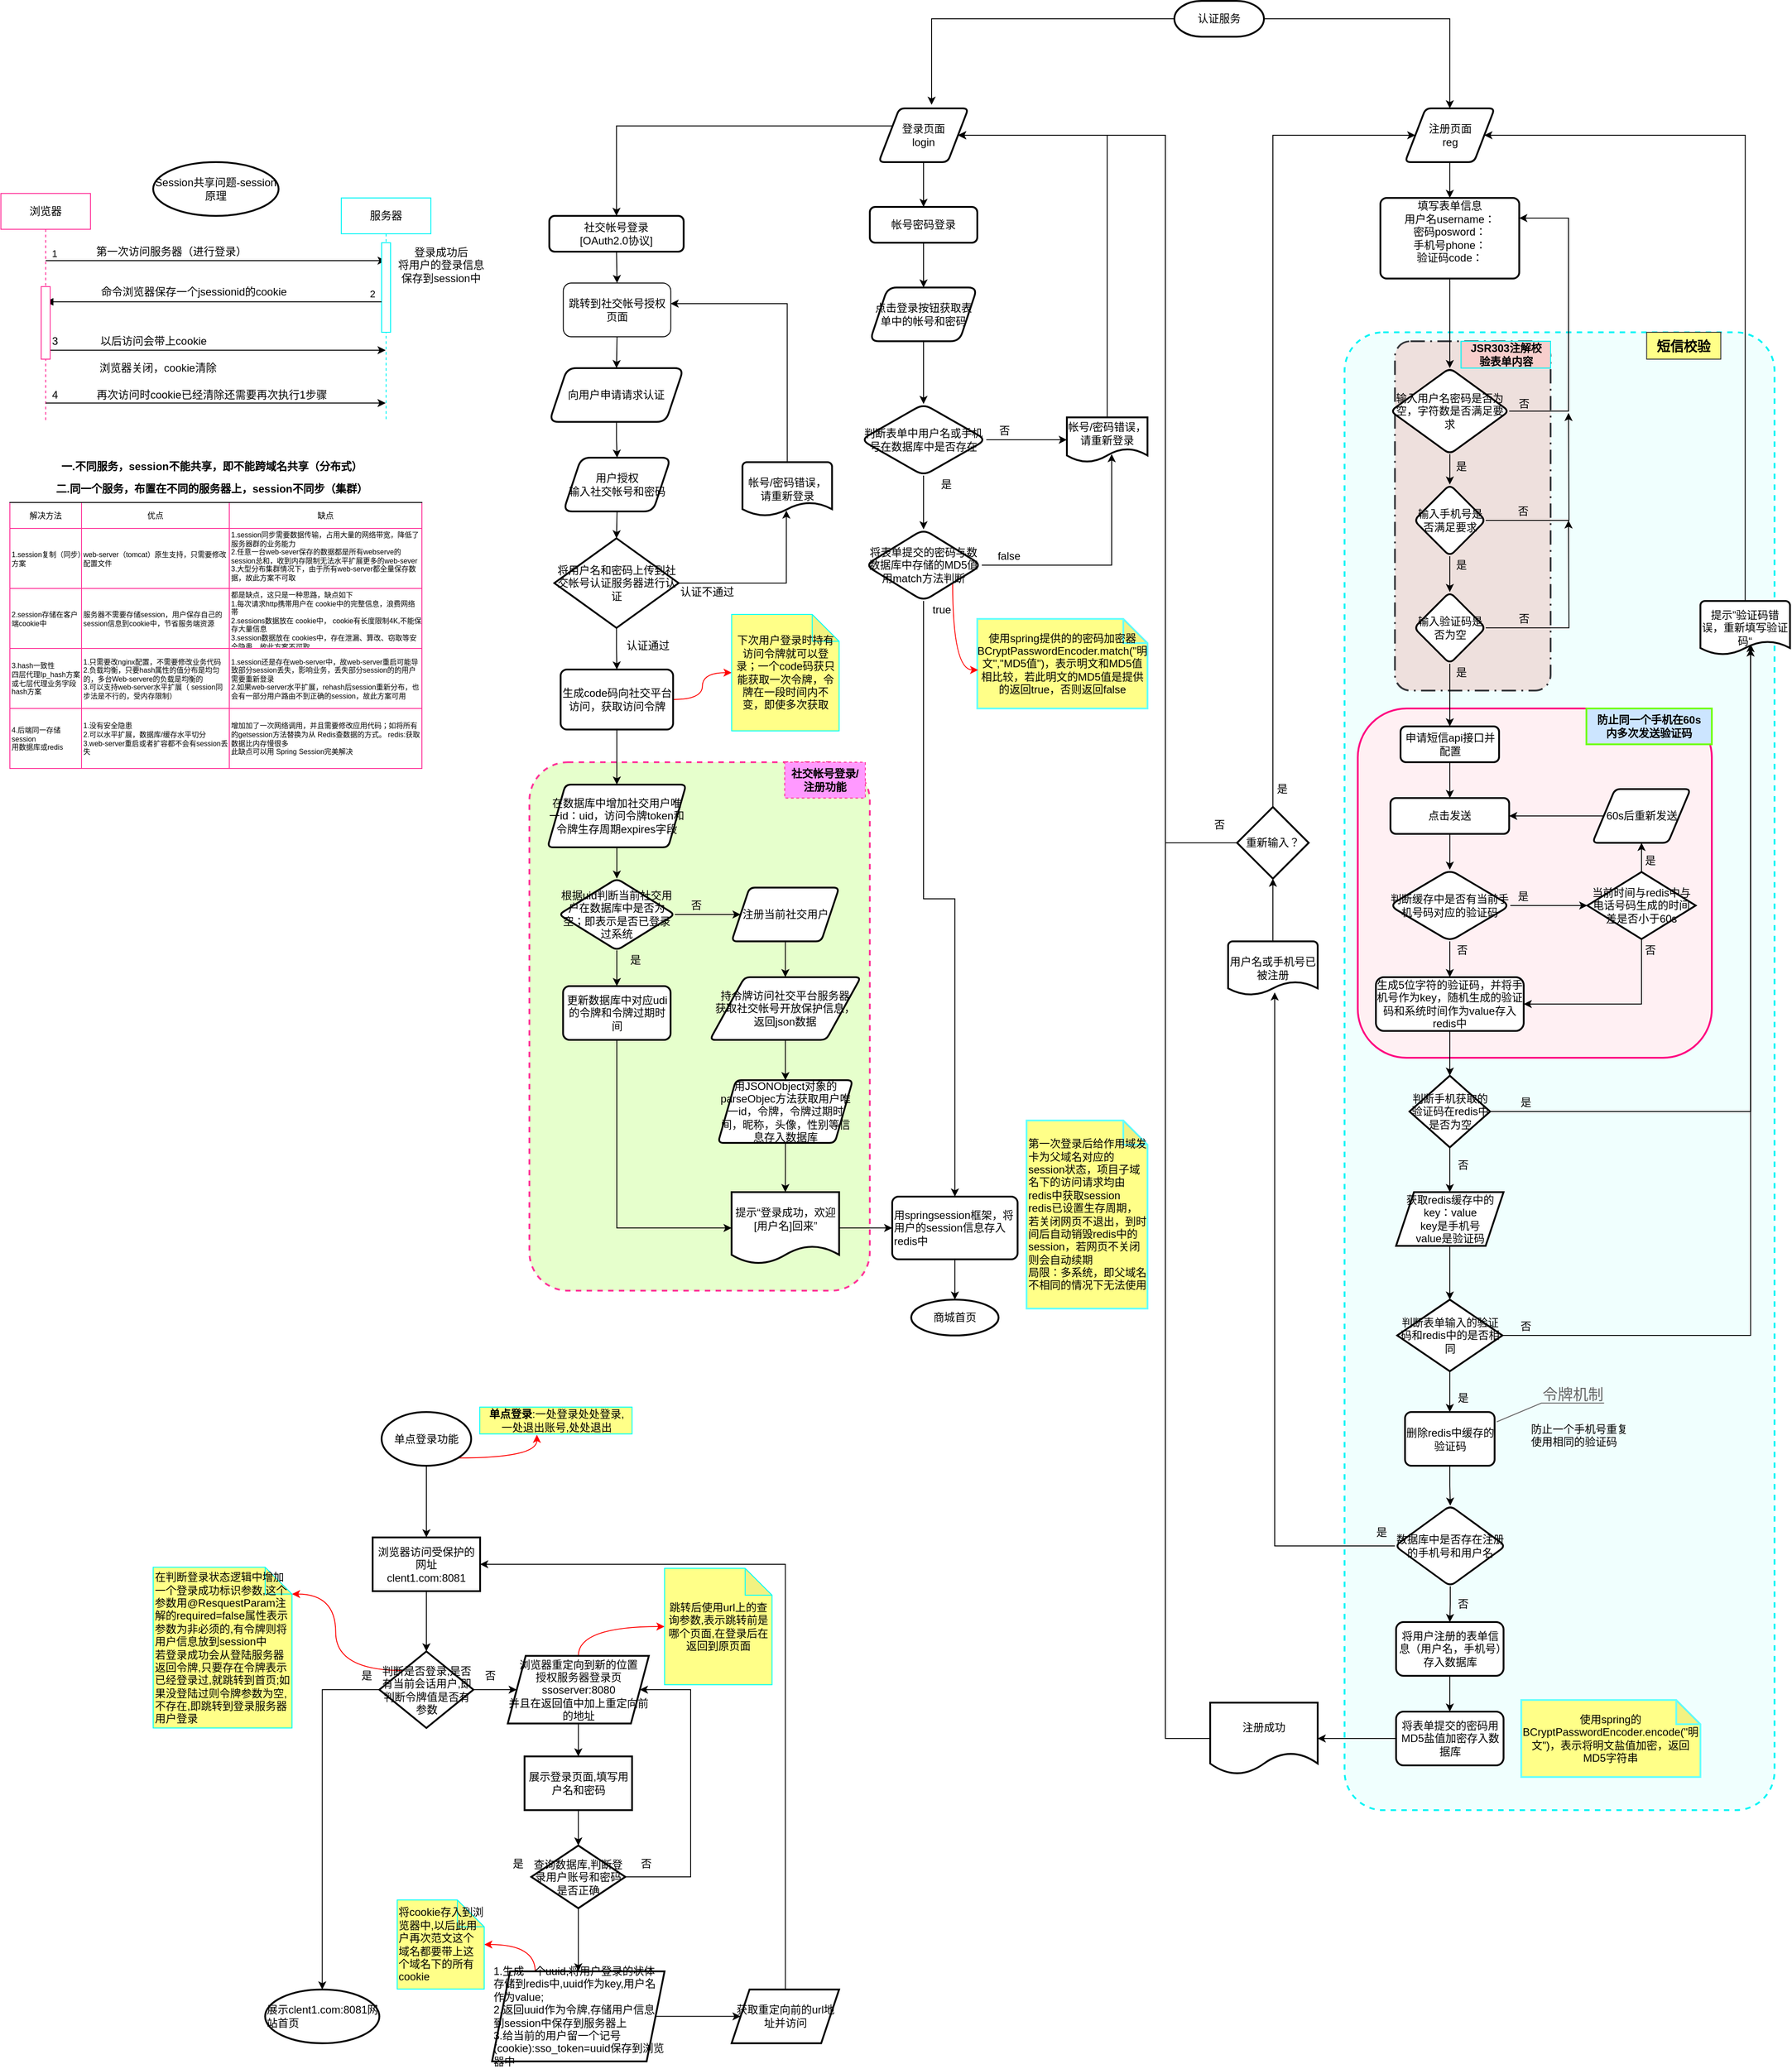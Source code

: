 <mxfile version="14.9.5" type="github">
  <diagram id="6a731a19-8d31-9384-78a2-239565b7b9f0" name="Page-1">
    <mxGraphModel dx="2302" dy="676" grid="1" gridSize="10" guides="1" tooltips="1" connect="1" arrows="1" fold="1" page="1" pageScale="1" pageWidth="1169" pageHeight="827" background="none" math="0" shadow="0">
      <root>
        <mxCell id="0" />
        <mxCell id="1" parent="0" />
        <mxCell id="_3EDfVnfO1TGGqDo599J-32" value="" style="rounded=1;whiteSpace=wrap;html=1;absoluteArcSize=1;arcSize=86;strokeWidth=2;fillColor=#E6FFCC;dashed=1;strokeColor=#FF3399;" vertex="1" parent="1">
          <mxGeometry x="-540" y="920" width="380" height="590" as="geometry" />
        </mxCell>
        <mxCell id="k4lBBu5_LCIpSnBgb268-116" value="" style="points=[[0.25,0,0],[0.5,0,0],[0.75,0,0],[1,0.25,0],[1,0.5,0],[1,0.75,0],[0.75,1,0],[0.5,1,0],[0.25,1,0],[0,0.75,0],[0,0.5,0],[0,0.25,0]];rounded=1;arcSize=9;dashed=1;strokeWidth=2;glass=0;fillColor=#F0FFFE;strokeColor=#00F5F5;" parent="1" vertex="1">
          <mxGeometry x="370" y="440" width="480" height="1650" as="geometry" />
        </mxCell>
        <mxCell id="k4lBBu5_LCIpSnBgb268-173" value="" style="rounded=1;whiteSpace=wrap;html=1;glass=0;strokeWidth=2;gradientColor=none;strokeColor=#FF0080;fillColor=#FFF0F3;arcSize=14;" parent="1" vertex="1">
          <mxGeometry x="384.75" y="860" width="395.25" height="390" as="geometry" />
        </mxCell>
        <mxCell id="k4lBBu5_LCIpSnBgb268-108" value="" style="points=[[0.25,0,0],[0.5,0,0],[0.75,0,0],[1,0.25,0],[1,0.5,0],[1,0.75,0],[0.75,1,0],[0.5,1,0],[0.25,1,0],[0,0.75,0],[0,0.5,0],[0,0.25,0]];rounded=1;arcSize=10;dashed=1;strokeColor=#36393d;dashPattern=8 3 1 3;strokeWidth=2;fillColor=#EEE0DD;" parent="1" vertex="1">
          <mxGeometry x="426.25" y="450" width="173.75" height="390" as="geometry" />
        </mxCell>
        <mxCell id="k4lBBu5_LCIpSnBgb268-59" style="edgeStyle=orthogonalEdgeStyle;rounded=0;orthogonalLoop=1;jettySize=auto;html=1;entryX=0.59;entryY=-0.067;entryDx=0;entryDy=0;entryPerimeter=0;" parent="1" source="k4lBBu5_LCIpSnBgb268-56" target="k4lBBu5_LCIpSnBgb268-57" edge="1">
          <mxGeometry relative="1" as="geometry" />
        </mxCell>
        <mxCell id="k4lBBu5_LCIpSnBgb268-60" style="edgeStyle=orthogonalEdgeStyle;rounded=0;orthogonalLoop=1;jettySize=auto;html=1;" parent="1" source="k4lBBu5_LCIpSnBgb268-56" target="k4lBBu5_LCIpSnBgb268-58" edge="1">
          <mxGeometry relative="1" as="geometry" />
        </mxCell>
        <mxCell id="k4lBBu5_LCIpSnBgb268-56" value="&lt;div&gt;认证服务&lt;/div&gt;" style="strokeWidth=2;html=1;shape=mxgraph.flowchart.terminator;whiteSpace=wrap;" parent="1" vertex="1">
          <mxGeometry x="180" y="70" width="100" height="40" as="geometry" />
        </mxCell>
        <mxCell id="k4lBBu5_LCIpSnBgb268-216" style="edgeStyle=orthogonalEdgeStyle;rounded=0;orthogonalLoop=1;jettySize=auto;html=1;exitX=0.5;exitY=1;exitDx=0;exitDy=0;entryX=0.5;entryY=0;entryDx=0;entryDy=0;fontSize=12;" parent="1" source="k4lBBu5_LCIpSnBgb268-57" target="k4lBBu5_LCIpSnBgb268-215" edge="1">
          <mxGeometry relative="1" as="geometry" />
        </mxCell>
        <mxCell id="_3EDfVnfO1TGGqDo599J-1" style="edgeStyle=orthogonalEdgeStyle;rounded=0;orthogonalLoop=1;jettySize=auto;html=1;exitX=0;exitY=0.25;exitDx=0;exitDy=0;entryX=0.5;entryY=0;entryDx=0;entryDy=0;" edge="1" parent="1" source="k4lBBu5_LCIpSnBgb268-57" target="k4lBBu5_LCIpSnBgb268-236">
          <mxGeometry relative="1" as="geometry" />
        </mxCell>
        <mxCell id="k4lBBu5_LCIpSnBgb268-57" value="&lt;div&gt;登录页面&lt;/div&gt;&lt;div&gt;login&lt;/div&gt;" style="shape=parallelogram;html=1;strokeWidth=2;perimeter=parallelogramPerimeter;whiteSpace=wrap;rounded=1;arcSize=12;size=0.23;" parent="1" vertex="1">
          <mxGeometry x="-150" y="190" width="100" height="60" as="geometry" />
        </mxCell>
        <mxCell id="k4lBBu5_LCIpSnBgb268-70" value="" style="edgeStyle=orthogonalEdgeStyle;rounded=0;orthogonalLoop=1;jettySize=auto;html=1;" parent="1" source="k4lBBu5_LCIpSnBgb268-58" target="k4lBBu5_LCIpSnBgb268-61" edge="1">
          <mxGeometry relative="1" as="geometry" />
        </mxCell>
        <mxCell id="k4lBBu5_LCIpSnBgb268-58" value="&lt;div&gt;注册页面&lt;/div&gt;&lt;div&gt;reg&lt;br&gt;&lt;/div&gt;" style="shape=parallelogram;html=1;strokeWidth=2;perimeter=parallelogramPerimeter;whiteSpace=wrap;rounded=1;arcSize=12;size=0.23;" parent="1" vertex="1">
          <mxGeometry x="437.5" y="190" width="100" height="60" as="geometry" />
        </mxCell>
        <mxCell id="k4lBBu5_LCIpSnBgb268-97" style="edgeStyle=orthogonalEdgeStyle;rounded=0;orthogonalLoop=1;jettySize=auto;html=1;exitX=0.5;exitY=1;exitDx=0;exitDy=0;entryX=0.5;entryY=0;entryDx=0;entryDy=0;" parent="1" source="k4lBBu5_LCIpSnBgb268-61" target="k4lBBu5_LCIpSnBgb268-63" edge="1">
          <mxGeometry relative="1" as="geometry">
            <mxPoint x="487.5" y="414" as="targetPoint" />
          </mxGeometry>
        </mxCell>
        <mxCell id="k4lBBu5_LCIpSnBgb268-61" value="&lt;div&gt;填写表单信息&lt;/div&gt;&lt;div&gt;用户名username：&lt;/div&gt;&lt;div&gt;密码posword：&lt;/div&gt;&lt;div&gt;手机号phone：&lt;/div&gt;&lt;div&gt;验证码code：&lt;br&gt;&lt;/div&gt;&lt;div&gt;&lt;br&gt;&lt;/div&gt;" style="rounded=1;whiteSpace=wrap;html=1;absoluteArcSize=1;arcSize=14;strokeWidth=2;" parent="1" vertex="1">
          <mxGeometry x="410" y="290" width="155" height="90" as="geometry" />
        </mxCell>
        <mxCell id="k4lBBu5_LCIpSnBgb268-62" style="edgeStyle=orthogonalEdgeStyle;rounded=0;orthogonalLoop=1;jettySize=auto;html=1;exitX=0.5;exitY=1;exitDx=0;exitDy=0;" parent="1" source="k4lBBu5_LCIpSnBgb268-61" target="k4lBBu5_LCIpSnBgb268-61" edge="1">
          <mxGeometry relative="1" as="geometry" />
        </mxCell>
        <mxCell id="k4lBBu5_LCIpSnBgb268-66" value="" style="edgeStyle=orthogonalEdgeStyle;rounded=0;orthogonalLoop=1;jettySize=auto;html=1;" parent="1" source="k4lBBu5_LCIpSnBgb268-63" target="k4lBBu5_LCIpSnBgb268-65" edge="1">
          <mxGeometry relative="1" as="geometry" />
        </mxCell>
        <mxCell id="k4lBBu5_LCIpSnBgb268-73" style="edgeStyle=orthogonalEdgeStyle;rounded=0;orthogonalLoop=1;jettySize=auto;html=1;exitX=1;exitY=0.5;exitDx=0;exitDy=0;entryX=1;entryY=0.25;entryDx=0;entryDy=0;" parent="1" source="k4lBBu5_LCIpSnBgb268-63" target="k4lBBu5_LCIpSnBgb268-61" edge="1">
          <mxGeometry relative="1" as="geometry">
            <Array as="points">
              <mxPoint x="620" y="528" />
              <mxPoint x="620" y="313" />
            </Array>
          </mxGeometry>
        </mxCell>
        <mxCell id="k4lBBu5_LCIpSnBgb268-63" value="输入用户名密码是否为空，字符数是否满足要求" style="rhombus;whiteSpace=wrap;html=1;rounded=1;strokeWidth=2;arcSize=14;" parent="1" vertex="1">
          <mxGeometry x="421.25" y="480" width="132.5" height="96" as="geometry" />
        </mxCell>
        <mxCell id="k4lBBu5_LCIpSnBgb268-68" value="" style="edgeStyle=orthogonalEdgeStyle;rounded=0;orthogonalLoop=1;jettySize=auto;html=1;" parent="1" source="k4lBBu5_LCIpSnBgb268-65" target="k4lBBu5_LCIpSnBgb268-67" edge="1">
          <mxGeometry relative="1" as="geometry" />
        </mxCell>
        <mxCell id="k4lBBu5_LCIpSnBgb268-74" style="edgeStyle=orthogonalEdgeStyle;rounded=0;orthogonalLoop=1;jettySize=auto;html=1;exitX=1;exitY=0.5;exitDx=0;exitDy=0;" parent="1" source="k4lBBu5_LCIpSnBgb268-65" edge="1">
          <mxGeometry relative="1" as="geometry">
            <mxPoint x="620" y="530" as="targetPoint" />
          </mxGeometry>
        </mxCell>
        <mxCell id="k4lBBu5_LCIpSnBgb268-65" value="&lt;div&gt;输入手机号是否满足要求&lt;/div&gt;" style="rhombus;whiteSpace=wrap;html=1;rounded=1;strokeWidth=2;arcSize=14;" parent="1" vertex="1">
          <mxGeometry x="447.5" y="610" width="80" height="80" as="geometry" />
        </mxCell>
        <mxCell id="k4lBBu5_LCIpSnBgb268-75" style="edgeStyle=orthogonalEdgeStyle;rounded=0;orthogonalLoop=1;jettySize=auto;html=1;exitX=1;exitY=0.5;exitDx=0;exitDy=0;" parent="1" source="k4lBBu5_LCIpSnBgb268-67" edge="1">
          <mxGeometry relative="1" as="geometry">
            <mxPoint x="620" y="650" as="targetPoint" />
          </mxGeometry>
        </mxCell>
        <mxCell id="k4lBBu5_LCIpSnBgb268-214" style="edgeStyle=orthogonalEdgeStyle;rounded=0;orthogonalLoop=1;jettySize=auto;html=1;exitX=0.5;exitY=1;exitDx=0;exitDy=0;entryX=0.5;entryY=0;entryDx=0;entryDy=0;fontSize=15;" parent="1" source="k4lBBu5_LCIpSnBgb268-67" target="k4lBBu5_LCIpSnBgb268-175" edge="1">
          <mxGeometry relative="1" as="geometry" />
        </mxCell>
        <mxCell id="k4lBBu5_LCIpSnBgb268-67" value="输入验证码是否为空" style="rhombus;whiteSpace=wrap;html=1;rounded=1;strokeWidth=2;arcSize=14;" parent="1" vertex="1">
          <mxGeometry x="447.5" y="730" width="80" height="80" as="geometry" />
        </mxCell>
        <mxCell id="k4lBBu5_LCIpSnBgb268-77" value="是" style="text;html=1;align=center;verticalAlign=middle;resizable=0;points=[];autosize=1;strokeColor=none;" parent="1" vertex="1">
          <mxGeometry x="485" y="580" width="30" height="20" as="geometry" />
        </mxCell>
        <mxCell id="k4lBBu5_LCIpSnBgb268-78" value="是" style="text;html=1;align=center;verticalAlign=middle;resizable=0;points=[];autosize=1;strokeColor=none;" parent="1" vertex="1">
          <mxGeometry x="485" y="690" width="30" height="20" as="geometry" />
        </mxCell>
        <mxCell id="k4lBBu5_LCIpSnBgb268-79" value="否" style="text;html=1;align=center;verticalAlign=middle;resizable=0;points=[];autosize=1;strokeColor=none;" parent="1" vertex="1">
          <mxGeometry x="555" y="750" width="30" height="20" as="geometry" />
        </mxCell>
        <mxCell id="k4lBBu5_LCIpSnBgb268-80" value="否" style="text;html=1;align=center;verticalAlign=middle;resizable=0;points=[];autosize=1;strokeColor=none;" parent="1" vertex="1">
          <mxGeometry x="553.75" y="630" width="30" height="20" as="geometry" />
        </mxCell>
        <mxCell id="k4lBBu5_LCIpSnBgb268-81" value="否" style="text;html=1;align=center;verticalAlign=middle;resizable=0;points=[];autosize=1;strokeColor=none;" parent="1" vertex="1">
          <mxGeometry x="555" y="510" width="30" height="20" as="geometry" />
        </mxCell>
        <mxCell id="k4lBBu5_LCIpSnBgb268-111" value="&lt;div&gt;JSR303注解校&lt;/div&gt;&lt;div&gt;验表单内容&lt;/div&gt;" style="text;html=1;align=center;verticalAlign=middle;resizable=0;points=[];autosize=1;fillColor=#f8cecc;strokeColor=#00F5F5;fontStyle=1" parent="1" vertex="1">
          <mxGeometry x="500" y="450" width="100" height="30" as="geometry" />
        </mxCell>
        <mxCell id="k4lBBu5_LCIpSnBgb268-133" style="edgeStyle=orthogonalEdgeStyle;rounded=0;orthogonalLoop=1;jettySize=auto;html=1;exitX=0.5;exitY=1;exitDx=0;exitDy=0;entryX=0.5;entryY=0;entryDx=0;entryDy=0;entryPerimeter=0;" parent="1" source="k4lBBu5_LCIpSnBgb268-117" target="k4lBBu5_LCIpSnBgb268-130" edge="1">
          <mxGeometry relative="1" as="geometry" />
        </mxCell>
        <mxCell id="k4lBBu5_LCIpSnBgb268-117" value="&lt;div&gt;获取redis缓存中的key：value&lt;/div&gt;&lt;div&gt;key是手机号&lt;/div&gt;&lt;div&gt;value是验证码&lt;br&gt;&lt;/div&gt;" style="shape=parallelogram;perimeter=parallelogramPerimeter;whiteSpace=wrap;html=1;fixedSize=1;rounded=0;glass=1;strokeWidth=2;" parent="1" vertex="1">
          <mxGeometry x="427.5" y="1400" width="120" height="60" as="geometry" />
        </mxCell>
        <mxCell id="k4lBBu5_LCIpSnBgb268-122" style="edgeStyle=orthogonalEdgeStyle;rounded=0;orthogonalLoop=1;jettySize=auto;html=1;exitX=0.5;exitY=1;exitDx=0;exitDy=0;entryX=0.5;entryY=0;entryDx=0;entryDy=0;" parent="1" source="k4lBBu5_LCIpSnBgb268-118" target="k4lBBu5_LCIpSnBgb268-117" edge="1">
          <mxGeometry relative="1" as="geometry" />
        </mxCell>
        <mxCell id="k4lBBu5_LCIpSnBgb268-199" style="edgeStyle=orthogonalEdgeStyle;rounded=0;orthogonalLoop=1;jettySize=auto;html=1;exitX=1;exitY=0.5;exitDx=0;exitDy=0;entryX=0.56;entryY=0.8;entryDx=0;entryDy=0;entryPerimeter=0;" parent="1" source="k4lBBu5_LCIpSnBgb268-118" target="k4lBBu5_LCIpSnBgb268-126" edge="1">
          <mxGeometry relative="1" as="geometry">
            <mxPoint x="930" y="1310" as="targetPoint" />
          </mxGeometry>
        </mxCell>
        <mxCell id="k4lBBu5_LCIpSnBgb268-118" value="判断手机获取的验证码在redis中是否为空" style="rhombus;whiteSpace=wrap;html=1;rounded=0;glass=1;strokeColor=#000000;strokeWidth=2;" parent="1" vertex="1">
          <mxGeometry x="442.5" y="1270" width="90" height="80" as="geometry" />
        </mxCell>
        <mxCell id="k4lBBu5_LCIpSnBgb268-121" value="是" style="text;html=1;align=center;verticalAlign=middle;resizable=0;points=[];autosize=1;strokeColor=none;" parent="1" vertex="1">
          <mxGeometry x="557.25" y="1290" width="30" height="20" as="geometry" />
        </mxCell>
        <mxCell id="k4lBBu5_LCIpSnBgb268-123" value="否" style="text;html=1;align=center;verticalAlign=middle;resizable=0;points=[];autosize=1;strokeColor=none;" parent="1" vertex="1">
          <mxGeometry x="487.25" y="1360" width="30" height="20" as="geometry" />
        </mxCell>
        <mxCell id="k4lBBu5_LCIpSnBgb268-129" style="edgeStyle=orthogonalEdgeStyle;rounded=0;orthogonalLoop=1;jettySize=auto;html=1;exitX=0.5;exitY=0;exitDx=0;exitDy=0;exitPerimeter=0;entryX=1;entryY=0.5;entryDx=0;entryDy=0;" parent="1" source="k4lBBu5_LCIpSnBgb268-126" target="k4lBBu5_LCIpSnBgb268-58" edge="1">
          <mxGeometry relative="1" as="geometry">
            <Array as="points">
              <mxPoint x="817" y="220" />
            </Array>
          </mxGeometry>
        </mxCell>
        <mxCell id="k4lBBu5_LCIpSnBgb268-126" value="提示”验证码错误，重新填写验证码“" style="strokeWidth=2;html=1;shape=mxgraph.flowchart.document2;whiteSpace=wrap;size=0.25;rounded=0;glass=1;" parent="1" vertex="1">
          <mxGeometry x="767.25" y="740" width="100" height="60" as="geometry" />
        </mxCell>
        <mxCell id="k4lBBu5_LCIpSnBgb268-135" style="edgeStyle=orthogonalEdgeStyle;rounded=0;orthogonalLoop=1;jettySize=auto;html=1;exitX=0.5;exitY=1;exitDx=0;exitDy=0;exitPerimeter=0;entryX=0.5;entryY=0;entryDx=0;entryDy=0;" parent="1" source="k4lBBu5_LCIpSnBgb268-130" target="k4lBBu5_LCIpSnBgb268-131" edge="1">
          <mxGeometry relative="1" as="geometry" />
        </mxCell>
        <mxCell id="k4lBBu5_LCIpSnBgb268-137" style="edgeStyle=orthogonalEdgeStyle;rounded=0;orthogonalLoop=1;jettySize=auto;html=1;exitX=1;exitY=0.5;exitDx=0;exitDy=0;exitPerimeter=0;entryX=0.56;entryY=0.883;entryDx=0;entryDy=0;entryPerimeter=0;" parent="1" source="k4lBBu5_LCIpSnBgb268-130" target="k4lBBu5_LCIpSnBgb268-126" edge="1">
          <mxGeometry relative="1" as="geometry">
            <mxPoint x="930" y="1310" as="targetPoint" />
            <Array as="points">
              <mxPoint x="823" y="1560" />
            </Array>
          </mxGeometry>
        </mxCell>
        <mxCell id="k4lBBu5_LCIpSnBgb268-130" value="判断表单输入的验证码和redis中的是否相同" style="strokeWidth=2;html=1;shape=mxgraph.flowchart.decision;whiteSpace=wrap;rounded=0;glass=1;" parent="1" vertex="1">
          <mxGeometry x="428.75" y="1520" width="117.5" height="80" as="geometry" />
        </mxCell>
        <mxCell id="k4lBBu5_LCIpSnBgb268-149" value="" style="edgeStyle=orthogonalEdgeStyle;rounded=0;orthogonalLoop=1;jettySize=auto;html=1;" parent="1" source="k4lBBu5_LCIpSnBgb268-131" target="k4lBBu5_LCIpSnBgb268-148" edge="1">
          <mxGeometry relative="1" as="geometry" />
        </mxCell>
        <mxCell id="k4lBBu5_LCIpSnBgb268-131" value="删除redis中缓存的验证码" style="rounded=1;whiteSpace=wrap;html=1;absoluteArcSize=1;arcSize=14;strokeWidth=2;glass=0;fillColor=#FFFFFF;" parent="1" vertex="1">
          <mxGeometry x="437.5" y="1645.5" width="100" height="60" as="geometry" />
        </mxCell>
        <mxCell id="k4lBBu5_LCIpSnBgb268-136" value="是" style="text;html=1;align=center;verticalAlign=middle;resizable=0;points=[];autosize=1;strokeColor=none;" parent="1" vertex="1">
          <mxGeometry x="487.25" y="1620" width="30" height="20" as="geometry" />
        </mxCell>
        <mxCell id="k4lBBu5_LCIpSnBgb268-138" value="否" style="text;html=1;align=center;verticalAlign=middle;resizable=0;points=[];autosize=1;strokeColor=none;" parent="1" vertex="1">
          <mxGeometry x="557.25" y="1540" width="30" height="20" as="geometry" />
        </mxCell>
        <mxCell id="k4lBBu5_LCIpSnBgb268-144" value="防止一个手机号重复&#xa;使用相同的验证码" style="text;strokeColor=none;fillColor=none;spacingLeft=4;spacingRight=4;overflow=hidden;rotatable=0;points=[[0,0.5],[1,0.5]];portConstraint=eastwest;fontSize=12;rounded=0;glass=0;" parent="1" vertex="1">
          <mxGeometry x="572.25" y="1651" width="145" height="49" as="geometry" />
        </mxCell>
        <mxCell id="k4lBBu5_LCIpSnBgb268-145" value="令牌机制" style="strokeWidth=1;shadow=0;dashed=0;align=center;html=1;shape=mxgraph.mockup.text.callout;linkText=;textSize=17;textColor=#666666;callDir=NE;callStyle=line;fontSize=17;fontColor=#666666;align=right;verticalAlign=top;strokeColor=#666666;rounded=0;glass=0;fillColor=#EEE0DD;gradientColor=none;" parent="1" vertex="1">
          <mxGeometry x="539.75" y="1610" width="120" height="46.5" as="geometry" />
        </mxCell>
        <mxCell id="k4lBBu5_LCIpSnBgb268-165" value="" style="edgeStyle=orthogonalEdgeStyle;rounded=0;orthogonalLoop=1;jettySize=auto;html=1;" parent="1" source="k4lBBu5_LCIpSnBgb268-146" target="k4lBBu5_LCIpSnBgb268-164" edge="1">
          <mxGeometry relative="1" as="geometry" />
        </mxCell>
        <mxCell id="k4lBBu5_LCIpSnBgb268-146" value="将用户注册的表单信息（用户名，手机号）存入数据库" style="rounded=1;whiteSpace=wrap;html=1;strokeWidth=2;fillColor=#FFFFFF;glass=0;arcSize=14;" parent="1" vertex="1">
          <mxGeometry x="427.5" y="1880" width="120" height="60" as="geometry" />
        </mxCell>
        <mxCell id="k4lBBu5_LCIpSnBgb268-154" style="edgeStyle=orthogonalEdgeStyle;rounded=0;orthogonalLoop=1;jettySize=auto;html=1;exitX=0;exitY=0.5;exitDx=0;exitDy=0;entryX=0.52;entryY=0.95;entryDx=0;entryDy=0;entryPerimeter=0;" parent="1" source="k4lBBu5_LCIpSnBgb268-148" target="k4lBBu5_LCIpSnBgb268-151" edge="1">
          <mxGeometry relative="1" as="geometry" />
        </mxCell>
        <mxCell id="k4lBBu5_LCIpSnBgb268-160" style="edgeStyle=orthogonalEdgeStyle;rounded=0;orthogonalLoop=1;jettySize=auto;html=1;exitX=0.5;exitY=1;exitDx=0;exitDy=0;entryX=0.5;entryY=0;entryDx=0;entryDy=0;" parent="1" source="k4lBBu5_LCIpSnBgb268-148" target="k4lBBu5_LCIpSnBgb268-146" edge="1">
          <mxGeometry relative="1" as="geometry" />
        </mxCell>
        <mxCell id="k4lBBu5_LCIpSnBgb268-148" value="数据库中是否存在注册的手机号和用户名" style="rhombus;whiteSpace=wrap;html=1;rounded=1;strokeWidth=2;fillColor=#FFFFFF;glass=0;arcSize=14;" parent="1" vertex="1">
          <mxGeometry x="426.25" y="1750" width="123.5" height="90" as="geometry" />
        </mxCell>
        <mxCell id="k4lBBu5_LCIpSnBgb268-153" value="" style="edgeStyle=orthogonalEdgeStyle;rounded=0;orthogonalLoop=1;jettySize=auto;html=1;" parent="1" source="k4lBBu5_LCIpSnBgb268-151" target="k4lBBu5_LCIpSnBgb268-152" edge="1">
          <mxGeometry relative="1" as="geometry" />
        </mxCell>
        <mxCell id="k4lBBu5_LCIpSnBgb268-151" value="用户名或手机号已被注册" style="strokeWidth=2;html=1;shape=mxgraph.flowchart.document2;whiteSpace=wrap;size=0.25;rounded=0;glass=0;gradientColor=none;fillColor=none;" parent="1" vertex="1">
          <mxGeometry x="240" y="1120" width="100" height="60" as="geometry" />
        </mxCell>
        <mxCell id="k4lBBu5_LCIpSnBgb268-155" style="edgeStyle=orthogonalEdgeStyle;rounded=0;orthogonalLoop=1;jettySize=auto;html=1;exitX=0.5;exitY=0;exitDx=0;exitDy=0;entryX=0;entryY=0.5;entryDx=0;entryDy=0;" parent="1" source="k4lBBu5_LCIpSnBgb268-152" target="k4lBBu5_LCIpSnBgb268-58" edge="1">
          <mxGeometry relative="1" as="geometry">
            <Array as="points">
              <mxPoint x="290" y="220" />
            </Array>
          </mxGeometry>
        </mxCell>
        <mxCell id="k4lBBu5_LCIpSnBgb268-172" style="edgeStyle=orthogonalEdgeStyle;rounded=0;orthogonalLoop=1;jettySize=auto;html=1;exitX=0;exitY=0.5;exitDx=0;exitDy=0;entryX=1;entryY=0.5;entryDx=0;entryDy=0;" parent="1" source="k4lBBu5_LCIpSnBgb268-152" target="k4lBBu5_LCIpSnBgb268-57" edge="1">
          <mxGeometry relative="1" as="geometry">
            <mxPoint x="170" y="1010" as="targetPoint" />
            <Array as="points">
              <mxPoint x="170" y="1010" />
              <mxPoint x="170" y="220" />
            </Array>
          </mxGeometry>
        </mxCell>
        <mxCell id="k4lBBu5_LCIpSnBgb268-152" value="&lt;div&gt;重新输入？&lt;/div&gt;" style="rhombus;whiteSpace=wrap;html=1;rounded=0;strokeWidth=2;glass=0;fillColor=none;" parent="1" vertex="1">
          <mxGeometry x="250" y="970" width="80" height="80" as="geometry" />
        </mxCell>
        <mxCell id="k4lBBu5_LCIpSnBgb268-156" value="是" style="text;html=1;align=center;verticalAlign=middle;resizable=0;points=[];autosize=1;strokeColor=none;" parent="1" vertex="1">
          <mxGeometry x="285" y="940" width="30" height="20" as="geometry" />
        </mxCell>
        <mxCell id="k4lBBu5_LCIpSnBgb268-158" value="否" style="text;html=1;align=center;verticalAlign=middle;resizable=0;points=[];autosize=1;strokeColor=none;" parent="1" vertex="1">
          <mxGeometry x="215" y="980" width="30" height="20" as="geometry" />
        </mxCell>
        <mxCell id="k4lBBu5_LCIpSnBgb268-159" value="是" style="text;html=1;align=center;verticalAlign=middle;resizable=0;points=[];autosize=1;strokeColor=none;" parent="1" vertex="1">
          <mxGeometry x="396.25" y="1770" width="30" height="20" as="geometry" />
        </mxCell>
        <mxCell id="k4lBBu5_LCIpSnBgb268-161" value="否" style="text;html=1;align=center;verticalAlign=middle;resizable=0;points=[];autosize=1;strokeColor=none;" parent="1" vertex="1">
          <mxGeometry x="487.25" y="1850" width="30" height="20" as="geometry" />
        </mxCell>
        <mxCell id="k4lBBu5_LCIpSnBgb268-207" style="edgeStyle=orthogonalEdgeStyle;rounded=0;orthogonalLoop=1;jettySize=auto;html=1;exitX=0;exitY=0.5;exitDx=0;exitDy=0;entryX=1;entryY=0.5;entryDx=0;entryDy=0;" parent="1" source="k4lBBu5_LCIpSnBgb268-164" target="k4lBBu5_LCIpSnBgb268-206" edge="1">
          <mxGeometry relative="1" as="geometry" />
        </mxCell>
        <mxCell id="k4lBBu5_LCIpSnBgb268-164" value="将表单提交的密码用MD5盐值加密存入数据库" style="rounded=1;whiteSpace=wrap;html=1;strokeWidth=2;fillColor=#FFFFFF;glass=0;arcSize=14;" parent="1" vertex="1">
          <mxGeometry x="427.5" y="1980" width="120" height="60" as="geometry" />
        </mxCell>
        <mxCell id="k4lBBu5_LCIpSnBgb268-168" value="使用spring提供的的密码加密器BCryptPasswordEncoder.match(&quot;明文&quot;,&quot;MD5值&quot;)，表示明文和MD5值相比较，若此明文的MD5值是提供的返回true，否则返回false" style="shape=note;whiteSpace=wrap;html=1;backgroundOutline=1;darkOpacity=0.05;rounded=0;glass=0;strokeWidth=2;fillColor=#ffff88;size=27;strokeColor=#66FFFF;" parent="1" vertex="1">
          <mxGeometry x="-40" y="760" width="190" height="100" as="geometry" />
        </mxCell>
        <mxCell id="k4lBBu5_LCIpSnBgb268-171" value="使用spring的BCryptPasswordEncoder.encode(&quot;明文&quot;)，表示将明文盐值加密，返回MD5字符串" style="shape=note;whiteSpace=wrap;html=1;backgroundOutline=1;darkOpacity=0.05;rounded=0;glass=0;strokeWidth=2;fillColor=#ffff88;size=27;strokeColor=#66FFFF;" parent="1" vertex="1">
          <mxGeometry x="567.25" y="1967" width="200" height="86" as="geometry" />
        </mxCell>
        <mxCell id="k4lBBu5_LCIpSnBgb268-174" value="短信校验" style="text;html=1;strokeColor=#36393d;fillColor=#ffff88;align=center;verticalAlign=middle;whiteSpace=wrap;rounded=0;glass=0;fontSize=15;fontStyle=1" parent="1" vertex="1">
          <mxGeometry x="707.25" y="440" width="82.75" height="30" as="geometry" />
        </mxCell>
        <mxCell id="k4lBBu5_LCIpSnBgb268-177" value="" style="edgeStyle=orthogonalEdgeStyle;rounded=0;orthogonalLoop=1;jettySize=auto;html=1;" parent="1" source="k4lBBu5_LCIpSnBgb268-175" target="k4lBBu5_LCIpSnBgb268-176" edge="1">
          <mxGeometry relative="1" as="geometry" />
        </mxCell>
        <mxCell id="k4lBBu5_LCIpSnBgb268-175" value="申请短信api接口并配置" style="rounded=1;whiteSpace=wrap;html=1;glass=0;strokeWidth=2;" parent="1" vertex="1">
          <mxGeometry x="432.5" y="880" width="110" height="40" as="geometry" />
        </mxCell>
        <mxCell id="k4lBBu5_LCIpSnBgb268-183" value="" style="edgeStyle=orthogonalEdgeStyle;rounded=0;orthogonalLoop=1;jettySize=auto;html=1;" parent="1" source="k4lBBu5_LCIpSnBgb268-176" target="k4lBBu5_LCIpSnBgb268-182" edge="1">
          <mxGeometry relative="1" as="geometry" />
        </mxCell>
        <mxCell id="k4lBBu5_LCIpSnBgb268-176" value="点击发送" style="rounded=1;whiteSpace=wrap;html=1;strokeWidth=2;glass=0;" parent="1" vertex="1">
          <mxGeometry x="421.25" y="960" width="132.5" height="40" as="geometry" />
        </mxCell>
        <mxCell id="k4lBBu5_LCIpSnBgb268-185" value="" style="edgeStyle=orthogonalEdgeStyle;rounded=0;orthogonalLoop=1;jettySize=auto;html=1;" parent="1" source="k4lBBu5_LCIpSnBgb268-182" target="k4lBBu5_LCIpSnBgb268-184" edge="1">
          <mxGeometry relative="1" as="geometry" />
        </mxCell>
        <mxCell id="k4lBBu5_LCIpSnBgb268-182" value="判断缓存中是否有当前手机号码对应的验证码" style="rhombus;whiteSpace=wrap;html=1;rounded=1;strokeWidth=2;glass=0;" parent="1" vertex="1">
          <mxGeometry x="420" y="1040" width="135" height="80" as="geometry" />
        </mxCell>
        <mxCell id="k4lBBu5_LCIpSnBgb268-203" style="edgeStyle=orthogonalEdgeStyle;rounded=0;orthogonalLoop=1;jettySize=auto;html=1;exitX=0.5;exitY=1;exitDx=0;exitDy=0;entryX=0.5;entryY=0;entryDx=0;entryDy=0;" parent="1" source="k4lBBu5_LCIpSnBgb268-184" target="k4lBBu5_LCIpSnBgb268-118" edge="1">
          <mxGeometry relative="1" as="geometry" />
        </mxCell>
        <mxCell id="k4lBBu5_LCIpSnBgb268-184" value="生成5位字符的验证码，并将手机号作为key，随机生成的验证码和系统时间作为value存入redis中" style="whiteSpace=wrap;html=1;rounded=1;strokeWidth=2;glass=0;" parent="1" vertex="1">
          <mxGeometry x="405" y="1160" width="165" height="60" as="geometry" />
        </mxCell>
        <mxCell id="k4lBBu5_LCIpSnBgb268-186" value="否" style="text;html=1;align=center;verticalAlign=middle;resizable=0;points=[];autosize=1;strokeColor=none;" parent="1" vertex="1">
          <mxGeometry x="486" y="1120" width="30" height="20" as="geometry" />
        </mxCell>
        <mxCell id="k4lBBu5_LCIpSnBgb268-189" value="" style="edgeStyle=orthogonalEdgeStyle;rounded=0;orthogonalLoop=1;jettySize=auto;html=1;exitX=1;exitY=0.5;exitDx=0;exitDy=0;" parent="1" source="k4lBBu5_LCIpSnBgb268-182" target="k4lBBu5_LCIpSnBgb268-188" edge="1">
          <mxGeometry relative="1" as="geometry" />
        </mxCell>
        <mxCell id="k4lBBu5_LCIpSnBgb268-187" value="是" style="text;html=1;align=center;verticalAlign=middle;resizable=0;points=[];autosize=1;strokeColor=none;" parent="1" vertex="1">
          <mxGeometry x="553.5" y="1060" width="30" height="20" as="geometry" />
        </mxCell>
        <mxCell id="k4lBBu5_LCIpSnBgb268-193" value="" style="edgeStyle=orthogonalEdgeStyle;rounded=0;orthogonalLoop=1;jettySize=auto;html=1;" parent="1" source="k4lBBu5_LCIpSnBgb268-188" target="k4lBBu5_LCIpSnBgb268-192" edge="1">
          <mxGeometry relative="1" as="geometry" />
        </mxCell>
        <mxCell id="k4lBBu5_LCIpSnBgb268-196" style="edgeStyle=orthogonalEdgeStyle;rounded=0;orthogonalLoop=1;jettySize=auto;html=1;exitX=0.5;exitY=1;exitDx=0;exitDy=0;entryX=1;entryY=0.5;entryDx=0;entryDy=0;" parent="1" source="k4lBBu5_LCIpSnBgb268-188" target="k4lBBu5_LCIpSnBgb268-184" edge="1">
          <mxGeometry relative="1" as="geometry" />
        </mxCell>
        <mxCell id="k4lBBu5_LCIpSnBgb268-188" value="当前时间与redis中与电话号码生成的时间差是否小于60s" style="rhombus;whiteSpace=wrap;html=1;rounded=0;glass=0;strokeColor=#000000;strokeWidth=2;gradientColor=none;" parent="1" vertex="1">
          <mxGeometry x="641" y="1042.5" width="121" height="75" as="geometry" />
        </mxCell>
        <mxCell id="k4lBBu5_LCIpSnBgb268-204" style="edgeStyle=orthogonalEdgeStyle;rounded=0;orthogonalLoop=1;jettySize=auto;html=1;exitX=0;exitY=0.5;exitDx=0;exitDy=0;entryX=1;entryY=0.5;entryDx=0;entryDy=0;" parent="1" source="k4lBBu5_LCIpSnBgb268-192" target="k4lBBu5_LCIpSnBgb268-176" edge="1">
          <mxGeometry relative="1" as="geometry" />
        </mxCell>
        <mxCell id="k4lBBu5_LCIpSnBgb268-192" value="60s后重新发送" style="shape=parallelogram;html=1;strokeWidth=2;perimeter=parallelogramPerimeter;whiteSpace=wrap;rounded=1;arcSize=12;size=0.23;glass=0;gradientColor=none;" parent="1" vertex="1">
          <mxGeometry x="646.75" y="950" width="109.5" height="60" as="geometry" />
        </mxCell>
        <mxCell id="k4lBBu5_LCIpSnBgb268-195" value="是" style="text;html=1;align=center;verticalAlign=middle;resizable=0;points=[];autosize=1;strokeColor=none;" parent="1" vertex="1">
          <mxGeometry x="696" y="1020" width="30" height="20" as="geometry" />
        </mxCell>
        <mxCell id="k4lBBu5_LCIpSnBgb268-197" value="否" style="text;html=1;align=center;verticalAlign=middle;resizable=0;points=[];autosize=1;strokeColor=none;" parent="1" vertex="1">
          <mxGeometry x="696" y="1120" width="30" height="20" as="geometry" />
        </mxCell>
        <mxCell id="k4lBBu5_LCIpSnBgb268-208" style="edgeStyle=orthogonalEdgeStyle;rounded=0;orthogonalLoop=1;jettySize=auto;html=1;exitX=0;exitY=0.5;exitDx=0;exitDy=0;entryX=1;entryY=0.5;entryDx=0;entryDy=0;" parent="1" source="k4lBBu5_LCIpSnBgb268-206" target="k4lBBu5_LCIpSnBgb268-57" edge="1">
          <mxGeometry relative="1" as="geometry">
            <mxPoint x="230" y="1860" as="targetPoint" />
            <Array as="points">
              <mxPoint x="170" y="2010" />
              <mxPoint x="170" y="220" />
            </Array>
          </mxGeometry>
        </mxCell>
        <mxCell id="k4lBBu5_LCIpSnBgb268-206" value="注册成功" style="shape=document;whiteSpace=wrap;html=1;boundedLbl=1;rounded=0;glass=0;strokeColor=#000000;strokeWidth=2;fillColor=#ffffff;gradientColor=none;" parent="1" vertex="1">
          <mxGeometry x="220" y="1970" width="120" height="80" as="geometry" />
        </mxCell>
        <mxCell id="k4lBBu5_LCIpSnBgb268-210" value="&lt;div&gt;防止同一个手机在60s&lt;/div&gt;&lt;div&gt;内多次发送验证码&lt;/div&gt;" style="rounded=0;whiteSpace=wrap;html=1;glass=0;strokeWidth=2;fillColor=#cce5ff;fontStyle=1;strokeColor=#71FF12;" parent="1" vertex="1">
          <mxGeometry x="640" y="860" width="140" height="40" as="geometry" />
        </mxCell>
        <mxCell id="k4lBBu5_LCIpSnBgb268-212" value="是" style="text;html=1;align=center;verticalAlign=middle;resizable=0;points=[];autosize=1;strokeColor=none;fontSize=12;" parent="1" vertex="1">
          <mxGeometry x="485" y="810" width="30" height="20" as="geometry" />
        </mxCell>
        <mxCell id="k4lBBu5_LCIpSnBgb268-227" style="edgeStyle=orthogonalEdgeStyle;rounded=0;orthogonalLoop=1;jettySize=auto;html=1;exitX=0.5;exitY=1;exitDx=0;exitDy=0;entryX=0.5;entryY=0;entryDx=0;entryDy=0;fontSize=12;" parent="1" source="k4lBBu5_LCIpSnBgb268-215" target="k4lBBu5_LCIpSnBgb268-217" edge="1">
          <mxGeometry relative="1" as="geometry" />
        </mxCell>
        <mxCell id="k4lBBu5_LCIpSnBgb268-215" value="帐号密码登录" style="rounded=1;whiteSpace=wrap;html=1;glass=0;fontSize=12;strokeWidth=2;fillColor=#ffffff;gradientColor=none;" parent="1" vertex="1">
          <mxGeometry x="-160" y="300" width="120" height="40" as="geometry" />
        </mxCell>
        <mxCell id="k4lBBu5_LCIpSnBgb268-219" value="" style="edgeStyle=orthogonalEdgeStyle;rounded=0;orthogonalLoop=1;jettySize=auto;html=1;fontSize=12;" parent="1" source="k4lBBu5_LCIpSnBgb268-217" target="k4lBBu5_LCIpSnBgb268-218" edge="1">
          <mxGeometry relative="1" as="geometry" />
        </mxCell>
        <mxCell id="k4lBBu5_LCIpSnBgb268-217" value="点击登录按钮获取表单中的帐号和密码" style="shape=parallelogram;perimeter=parallelogramPerimeter;whiteSpace=wrap;html=1;fixedSize=1;rounded=1;glass=0;fontSize=12;strokeColor=#000000;strokeWidth=2;fillColor=#ffffff;gradientColor=none;" parent="1" vertex="1">
          <mxGeometry x="-160" y="390" width="120" height="60" as="geometry" />
        </mxCell>
        <mxCell id="k4lBBu5_LCIpSnBgb268-225" style="edgeStyle=orthogonalEdgeStyle;rounded=0;orthogonalLoop=1;jettySize=auto;html=1;exitX=1;exitY=0.5;exitDx=0;exitDy=0;entryX=0;entryY=0.5;entryDx=0;entryDy=0;fontSize=12;" parent="1" source="k4lBBu5_LCIpSnBgb268-218" target="k4lBBu5_LCIpSnBgb268-224" edge="1">
          <mxGeometry relative="1" as="geometry" />
        </mxCell>
        <mxCell id="k4lBBu5_LCIpSnBgb268-229" value="" style="edgeStyle=orthogonalEdgeStyle;rounded=0;orthogonalLoop=1;jettySize=auto;html=1;fontSize=12;" parent="1" source="k4lBBu5_LCIpSnBgb268-218" target="k4lBBu5_LCIpSnBgb268-228" edge="1">
          <mxGeometry relative="1" as="geometry" />
        </mxCell>
        <mxCell id="k4lBBu5_LCIpSnBgb268-218" value="判断表单中用户名或手机号在数据库中是否存在" style="rhombus;whiteSpace=wrap;html=1;rounded=1;strokeWidth=2;glass=0;" parent="1" vertex="1">
          <mxGeometry x="-170" y="520" width="140" height="80" as="geometry" />
        </mxCell>
        <mxCell id="k4lBBu5_LCIpSnBgb268-220" value="是" style="text;html=1;align=center;verticalAlign=middle;resizable=0;points=[];autosize=1;strokeColor=none;fontSize=12;" parent="1" vertex="1">
          <mxGeometry x="-90" y="600" width="30" height="20" as="geometry" />
        </mxCell>
        <mxCell id="k4lBBu5_LCIpSnBgb268-221" value="否" style="text;html=1;align=center;verticalAlign=middle;resizable=0;points=[];autosize=1;strokeColor=none;fontSize=12;" parent="1" vertex="1">
          <mxGeometry x="-25" y="540" width="30" height="20" as="geometry" />
        </mxCell>
        <mxCell id="k4lBBu5_LCIpSnBgb268-226" style="edgeStyle=orthogonalEdgeStyle;rounded=0;orthogonalLoop=1;jettySize=auto;html=1;exitX=0.5;exitY=0;exitDx=0;exitDy=0;entryX=1;entryY=0.5;entryDx=0;entryDy=0;fontSize=12;" parent="1" source="k4lBBu5_LCIpSnBgb268-224" target="k4lBBu5_LCIpSnBgb268-57" edge="1">
          <mxGeometry relative="1" as="geometry">
            <Array as="points">
              <mxPoint x="105" y="220" />
            </Array>
          </mxGeometry>
        </mxCell>
        <mxCell id="k4lBBu5_LCIpSnBgb268-224" value="帐号/密码错误，请重新登录" style="shape=document;whiteSpace=wrap;html=1;boundedLbl=1;rounded=1;glass=0;fontSize=12;strokeColor=#000000;strokeWidth=2;fillColor=#ffffff;gradientColor=none;" parent="1" vertex="1">
          <mxGeometry x="60" y="535" width="90" height="50" as="geometry" />
        </mxCell>
        <mxCell id="k4lBBu5_LCIpSnBgb268-231" style="edgeStyle=orthogonalEdgeStyle;rounded=0;orthogonalLoop=1;jettySize=auto;html=1;entryX=0.556;entryY=0.82;entryDx=0;entryDy=0;entryPerimeter=0;fontSize=12;" parent="1" source="k4lBBu5_LCIpSnBgb268-228" target="k4lBBu5_LCIpSnBgb268-224" edge="1">
          <mxGeometry relative="1" as="geometry" />
        </mxCell>
        <mxCell id="k4lBBu5_LCIpSnBgb268-234" style="edgeStyle=orthogonalEdgeStyle;rounded=0;orthogonalLoop=1;jettySize=auto;html=1;exitX=0.5;exitY=1;exitDx=0;exitDy=0;fontSize=12;entryX=0.5;entryY=0;entryDx=0;entryDy=0;" parent="1" source="k4lBBu5_LCIpSnBgb268-228" target="_3EDfVnfO1TGGqDo599J-193" edge="1">
          <mxGeometry relative="1" as="geometry">
            <mxPoint x="-60" y="1450" as="targetPoint" />
          </mxGeometry>
        </mxCell>
        <mxCell id="_3EDfVnfO1TGGqDo599J-34" style="edgeStyle=orthogonalEdgeStyle;orthogonalLoop=1;jettySize=auto;html=1;exitX=1;exitY=1;exitDx=0;exitDy=0;entryX=0.005;entryY=0.57;entryDx=0;entryDy=0;entryPerimeter=0;curved=1;strokeColor=#FF0000;" edge="1" parent="1" source="k4lBBu5_LCIpSnBgb268-228" target="k4lBBu5_LCIpSnBgb268-168">
          <mxGeometry relative="1" as="geometry" />
        </mxCell>
        <mxCell id="k4lBBu5_LCIpSnBgb268-228" value="将表单提交的密码与数数据库中存储的MD5值用match方法判断" style="rhombus;whiteSpace=wrap;html=1;rounded=1;strokeWidth=2;glass=0;" parent="1" vertex="1">
          <mxGeometry x="-165" y="660" width="130" height="80" as="geometry" />
        </mxCell>
        <mxCell id="k4lBBu5_LCIpSnBgb268-232" value="false" style="text;html=1;align=center;verticalAlign=middle;resizable=0;points=[];autosize=1;strokeColor=none;fontSize=12;" parent="1" vertex="1">
          <mxGeometry x="-25" y="680" width="40" height="20" as="geometry" />
        </mxCell>
        <mxCell id="k4lBBu5_LCIpSnBgb268-233" value="商城首页" style="ellipse;whiteSpace=wrap;html=1;rounded=1;glass=0;fontSize=12;strokeColor=#000000;strokeWidth=2;fillColor=#ffffff;gradientColor=none;" parent="1" vertex="1">
          <mxGeometry x="-113.75" y="1520" width="97.5" height="40" as="geometry" />
        </mxCell>
        <mxCell id="k4lBBu5_LCIpSnBgb268-235" value="true" style="text;html=1;align=center;verticalAlign=middle;resizable=0;points=[];autosize=1;strokeColor=none;fontSize=12;" parent="1" vertex="1">
          <mxGeometry x="-100" y="740" width="40" height="20" as="geometry" />
        </mxCell>
        <mxCell id="yCdVJvHv2zUiD3y8cZ7O-5" style="edgeStyle=orthogonalEdgeStyle;rounded=0;orthogonalLoop=1;jettySize=auto;html=1;exitX=0.5;exitY=1;exitDx=0;exitDy=0;entryX=0.5;entryY=0;entryDx=0;entryDy=0;" parent="1" source="k4lBBu5_LCIpSnBgb268-236" target="yCdVJvHv2zUiD3y8cZ7O-2" edge="1">
          <mxGeometry relative="1" as="geometry" />
        </mxCell>
        <mxCell id="k4lBBu5_LCIpSnBgb268-236" value="&lt;div&gt;社交帐号登录&lt;/div&gt;&lt;div&gt;[OAuth2.0协议]&lt;br&gt;&lt;/div&gt;" style="rounded=1;whiteSpace=wrap;html=1;glass=0;fontSize=12;strokeColor=#000000;strokeWidth=2;fillColor=#ffffff;gradientColor=none;" parent="1" vertex="1">
          <mxGeometry x="-517.78" y="310" width="150" height="40" as="geometry" />
        </mxCell>
        <mxCell id="yCdVJvHv2zUiD3y8cZ7O-4" value="" style="edgeStyle=orthogonalEdgeStyle;rounded=0;orthogonalLoop=1;jettySize=auto;html=1;" parent="1" source="k4lBBu5_LCIpSnBgb268-237" target="yCdVJvHv2zUiD3y8cZ7O-3" edge="1">
          <mxGeometry relative="1" as="geometry" />
        </mxCell>
        <mxCell id="k4lBBu5_LCIpSnBgb268-237" value="向用户申请请求认证" style="shape=parallelogram;perimeter=parallelogramPerimeter;whiteSpace=wrap;html=1;fixedSize=1;rounded=1;glass=0;fontSize=12;strokeColor=#000000;strokeWidth=2;fillColor=#ffffff;gradientColor=none;" parent="1" vertex="1">
          <mxGeometry x="-517.78" y="480" width="150" height="60" as="geometry" />
        </mxCell>
        <mxCell id="yCdVJvHv2zUiD3y8cZ7O-6" style="edgeStyle=orthogonalEdgeStyle;rounded=0;orthogonalLoop=1;jettySize=auto;html=1;exitX=0.5;exitY=1;exitDx=0;exitDy=0;entryX=0.5;entryY=0;entryDx=0;entryDy=0;" parent="1" source="yCdVJvHv2zUiD3y8cZ7O-2" target="k4lBBu5_LCIpSnBgb268-237" edge="1">
          <mxGeometry relative="1" as="geometry" />
        </mxCell>
        <mxCell id="yCdVJvHv2zUiD3y8cZ7O-2" value="跳转到社交帐号授权页面" style="rounded=1;whiteSpace=wrap;html=1;" parent="1" vertex="1">
          <mxGeometry x="-502.16" y="385" width="120" height="60" as="geometry" />
        </mxCell>
        <mxCell id="yCdVJvHv2zUiD3y8cZ7O-10" style="edgeStyle=orthogonalEdgeStyle;rounded=0;orthogonalLoop=1;jettySize=auto;html=1;exitX=0.5;exitY=1;exitDx=0;exitDy=0;entryX=0.5;entryY=0;entryDx=0;entryDy=0;entryPerimeter=0;" parent="1" source="yCdVJvHv2zUiD3y8cZ7O-3" target="yCdVJvHv2zUiD3y8cZ7O-8" edge="1">
          <mxGeometry relative="1" as="geometry" />
        </mxCell>
        <mxCell id="yCdVJvHv2zUiD3y8cZ7O-3" value="&lt;div&gt;用户授权&lt;/div&gt;&lt;div&gt;输入社交帐号和密码&lt;br&gt;&lt;/div&gt;" style="shape=parallelogram;perimeter=parallelogramPerimeter;whiteSpace=wrap;html=1;fixedSize=1;rounded=1;strokeWidth=2;glass=0;" parent="1" vertex="1">
          <mxGeometry x="-502.15" y="580" width="120" height="60" as="geometry" />
        </mxCell>
        <mxCell id="yCdVJvHv2zUiD3y8cZ7O-12" style="edgeStyle=orthogonalEdgeStyle;rounded=0;orthogonalLoop=1;jettySize=auto;html=1;exitX=0.5;exitY=1;exitDx=0;exitDy=0;exitPerimeter=0;entryX=0.5;entryY=0;entryDx=0;entryDy=0;" parent="1" source="yCdVJvHv2zUiD3y8cZ7O-8" target="yCdVJvHv2zUiD3y8cZ7O-11" edge="1">
          <mxGeometry relative="1" as="geometry" />
        </mxCell>
        <mxCell id="_3EDfVnfO1TGGqDo599J-9" style="edgeStyle=orthogonalEdgeStyle;rounded=0;orthogonalLoop=1;jettySize=auto;html=1;exitX=1;exitY=0.5;exitDx=0;exitDy=0;exitPerimeter=0;entryX=0.49;entryY=0.9;entryDx=0;entryDy=0;entryPerimeter=0;" edge="1" parent="1" source="yCdVJvHv2zUiD3y8cZ7O-8" target="_3EDfVnfO1TGGqDo599J-6">
          <mxGeometry relative="1" as="geometry" />
        </mxCell>
        <mxCell id="yCdVJvHv2zUiD3y8cZ7O-8" value="&lt;div&gt;将用户名和密码上传到社交帐号认证服务器进行认证&lt;/div&gt;" style="strokeWidth=2;html=1;shape=mxgraph.flowchart.decision;whiteSpace=wrap;" parent="1" vertex="1">
          <mxGeometry x="-512.16" y="670" width="138.75" height="100" as="geometry" />
        </mxCell>
        <mxCell id="_3EDfVnfO1TGGqDo599J-16" style="edgeStyle=orthogonalEdgeStyle;rounded=0;orthogonalLoop=1;jettySize=auto;html=1;exitX=0.5;exitY=1;exitDx=0;exitDy=0;entryX=0.5;entryY=0;entryDx=0;entryDy=0;" edge="1" parent="1" source="yCdVJvHv2zUiD3y8cZ7O-11" target="yCdVJvHv2zUiD3y8cZ7O-17">
          <mxGeometry relative="1" as="geometry">
            <mxPoint x="-345.745" y="910" as="targetPoint" />
          </mxGeometry>
        </mxCell>
        <mxCell id="_3EDfVnfO1TGGqDo599J-35" style="edgeStyle=orthogonalEdgeStyle;rounded=0;orthogonalLoop=1;jettySize=auto;html=1;exitX=1;exitY=0.5;exitDx=0;exitDy=0;entryX=0;entryY=0.5;entryDx=0;entryDy=0;entryPerimeter=0;curved=1;strokeColor=#FF0000;" edge="1" parent="1" source="yCdVJvHv2zUiD3y8cZ7O-11" target="_3EDfVnfO1TGGqDo599J-2">
          <mxGeometry relative="1" as="geometry" />
        </mxCell>
        <mxCell id="yCdVJvHv2zUiD3y8cZ7O-11" value="生成code码向社交平台访问，获取访问令牌" style="rounded=1;whiteSpace=wrap;html=1;absoluteArcSize=1;arcSize=14;strokeWidth=2;" parent="1" vertex="1">
          <mxGeometry x="-505.15" y="816.5" width="125.56" height="67" as="geometry" />
        </mxCell>
        <mxCell id="yCdVJvHv2zUiD3y8cZ7O-13" value="认证通过" style="text;html=1;align=center;verticalAlign=middle;resizable=0;points=[];autosize=1;strokeColor=none;" parent="1" vertex="1">
          <mxGeometry x="-437.7" y="780" width="60" height="20" as="geometry" />
        </mxCell>
        <mxCell id="_3EDfVnfO1TGGqDo599J-12" value="" style="edgeStyle=orthogonalEdgeStyle;rounded=0;orthogonalLoop=1;jettySize=auto;html=1;" edge="1" parent="1" source="yCdVJvHv2zUiD3y8cZ7O-17" target="_3EDfVnfO1TGGqDo599J-11">
          <mxGeometry relative="1" as="geometry" />
        </mxCell>
        <mxCell id="yCdVJvHv2zUiD3y8cZ7O-17" value="在数据库中增加社交用户唯一id：uid，访问令牌token和令牌生存周期expires字段" style="shape=parallelogram;perimeter=parallelogramPerimeter;whiteSpace=wrap;html=1;fixedSize=1;rounded=1;strokeWidth=2;arcSize=12;" parent="1" vertex="1">
          <mxGeometry x="-519.74" y="945" width="154.7" height="70" as="geometry" />
        </mxCell>
        <mxCell id="yCdVJvHv2zUiD3y8cZ7O-21" value="认证不通过" style="text;html=1;align=center;verticalAlign=middle;resizable=0;points=[];autosize=1;strokeColor=none;" parent="1" vertex="1">
          <mxGeometry x="-382.16" y="720" width="80" height="20" as="geometry" />
        </mxCell>
        <mxCell id="_3EDfVnfO1TGGqDo599J-2" value="下次用户登录时持有访问令牌就可以登录；一个code码获只能获取一次令牌，令牌在一段时间内不变，即使多次获取" style="shape=note;whiteSpace=wrap;html=1;backgroundOutline=1;darkOpacity=0.05;strokeColor=#00FFFF;fillColor=#FFFF88;" vertex="1" parent="1">
          <mxGeometry x="-314.25" y="755" width="120" height="130" as="geometry" />
        </mxCell>
        <mxCell id="_3EDfVnfO1TGGqDo599J-8" style="edgeStyle=orthogonalEdgeStyle;rounded=0;orthogonalLoop=1;jettySize=auto;html=1;exitX=0.5;exitY=0;exitDx=0;exitDy=0;exitPerimeter=0;entryX=0.998;entryY=0.383;entryDx=0;entryDy=0;entryPerimeter=0;" edge="1" parent="1" source="_3EDfVnfO1TGGqDo599J-6" target="yCdVJvHv2zUiD3y8cZ7O-2">
          <mxGeometry relative="1" as="geometry" />
        </mxCell>
        <mxCell id="_3EDfVnfO1TGGqDo599J-6" value="帐号/密码错误，请重新登录" style="strokeWidth=2;html=1;shape=mxgraph.flowchart.document2;whiteSpace=wrap;size=0.25;" vertex="1" parent="1">
          <mxGeometry x="-302.16" y="585" width="100" height="60" as="geometry" />
        </mxCell>
        <mxCell id="_3EDfVnfO1TGGqDo599J-19" value="" style="edgeStyle=orthogonalEdgeStyle;rounded=0;orthogonalLoop=1;jettySize=auto;html=1;" edge="1" parent="1" source="_3EDfVnfO1TGGqDo599J-11" target="_3EDfVnfO1TGGqDo599J-18">
          <mxGeometry relative="1" as="geometry" />
        </mxCell>
        <mxCell id="_3EDfVnfO1TGGqDo599J-22" value="" style="edgeStyle=orthogonalEdgeStyle;rounded=0;orthogonalLoop=1;jettySize=auto;html=1;" edge="1" parent="1" source="_3EDfVnfO1TGGqDo599J-11" target="_3EDfVnfO1TGGqDo599J-21">
          <mxGeometry relative="1" as="geometry" />
        </mxCell>
        <mxCell id="_3EDfVnfO1TGGqDo599J-11" value="根据uid判断当前社交用户在数据库中是否为空；即表示是否已登录过系统" style="rhombus;whiteSpace=wrap;html=1;rounded=1;strokeWidth=2;arcSize=12;" vertex="1" parent="1">
          <mxGeometry x="-507.09" y="1050" width="129.39" height="80" as="geometry" />
        </mxCell>
        <mxCell id="_3EDfVnfO1TGGqDo599J-38" style="edgeStyle=orthogonalEdgeStyle;rounded=0;orthogonalLoop=1;jettySize=auto;html=1;exitX=0.5;exitY=1;exitDx=0;exitDy=0;entryX=0;entryY=0.5;entryDx=0;entryDy=0;strokeColor=#000000;" edge="1" parent="1" source="_3EDfVnfO1TGGqDo599J-18" target="_3EDfVnfO1TGGqDo599J-36">
          <mxGeometry relative="1" as="geometry" />
        </mxCell>
        <mxCell id="_3EDfVnfO1TGGqDo599J-18" value="更新数据库中对应udi的令牌和令牌过期时间" style="whiteSpace=wrap;html=1;rounded=1;strokeWidth=2;arcSize=12;" vertex="1" parent="1">
          <mxGeometry x="-502.4" y="1170" width="120" height="60" as="geometry" />
        </mxCell>
        <mxCell id="_3EDfVnfO1TGGqDo599J-20" value="是" style="text;html=1;align=center;verticalAlign=middle;resizable=0;points=[];autosize=1;strokeColor=none;" vertex="1" parent="1">
          <mxGeometry x="-436.65" y="1131" width="30" height="20" as="geometry" />
        </mxCell>
        <mxCell id="_3EDfVnfO1TGGqDo599J-24" style="edgeStyle=orthogonalEdgeStyle;rounded=0;orthogonalLoop=1;jettySize=auto;html=1;exitX=0.5;exitY=1;exitDx=0;exitDy=0;entryX=0.5;entryY=0;entryDx=0;entryDy=0;" edge="1" parent="1" source="_3EDfVnfO1TGGqDo599J-21" target="_3EDfVnfO1TGGqDo599J-23">
          <mxGeometry relative="1" as="geometry" />
        </mxCell>
        <mxCell id="_3EDfVnfO1TGGqDo599J-21" value="注册当前社交用户" style="shape=parallelogram;perimeter=parallelogramPerimeter;whiteSpace=wrap;html=1;fixedSize=1;rounded=1;strokeWidth=2;arcSize=12;" vertex="1" parent="1">
          <mxGeometry x="-314.255" y="1060" width="120" height="60" as="geometry" />
        </mxCell>
        <mxCell id="_3EDfVnfO1TGGqDo599J-26" value="" style="edgeStyle=orthogonalEdgeStyle;rounded=0;orthogonalLoop=1;jettySize=auto;html=1;" edge="1" parent="1" source="_3EDfVnfO1TGGqDo599J-23" target="_3EDfVnfO1TGGqDo599J-25">
          <mxGeometry relative="1" as="geometry" />
        </mxCell>
        <mxCell id="_3EDfVnfO1TGGqDo599J-23" value="&lt;div&gt;持令牌访问社交平台服务器&lt;/div&gt;&lt;div&gt;获取社交帐号开放保护信息，返回json数据&lt;br&gt;&lt;/div&gt;" style="shape=parallelogram;html=1;strokeWidth=2;perimeter=parallelogramPerimeter;whiteSpace=wrap;rounded=1;arcSize=12;size=0.23;" vertex="1" parent="1">
          <mxGeometry x="-338.51" y="1160" width="168.51" height="70" as="geometry" />
        </mxCell>
        <mxCell id="_3EDfVnfO1TGGqDo599J-37" value="" style="edgeStyle=orthogonalEdgeStyle;orthogonalLoop=1;jettySize=auto;html=1;rounded=0;" edge="1" parent="1" source="_3EDfVnfO1TGGqDo599J-25" target="_3EDfVnfO1TGGqDo599J-36">
          <mxGeometry relative="1" as="geometry" />
        </mxCell>
        <mxCell id="_3EDfVnfO1TGGqDo599J-25" value="用JSONObject对象的parseObjec方法获取用户唯一id，令牌，令牌过期时间，昵称，头像，性别等信息存入数据库" style="shape=parallelogram;perimeter=parallelogramPerimeter;whiteSpace=wrap;html=1;fixedSize=1;rounded=1;strokeWidth=2;arcSize=12;" vertex="1" parent="1">
          <mxGeometry x="-329.45" y="1275" width="150.4" height="70" as="geometry" />
        </mxCell>
        <mxCell id="_3EDfVnfO1TGGqDo599J-31" value="否" style="text;html=1;align=center;verticalAlign=middle;resizable=0;points=[];autosize=1;strokeColor=none;" vertex="1" parent="1">
          <mxGeometry x="-368.51" y="1070" width="30" height="20" as="geometry" />
        </mxCell>
        <mxCell id="_3EDfVnfO1TGGqDo599J-33" value="&lt;div&gt;社交帐号登录/&lt;/div&gt;&lt;div&gt;注册功能&lt;/div&gt;" style="whiteSpace=wrap;html=1;dashed=1;strokeColor=#FF3399;fillColor=#FF99FF;fontStyle=1" vertex="1" parent="1">
          <mxGeometry x="-255" y="920" width="90" height="40" as="geometry" />
        </mxCell>
        <mxCell id="_3EDfVnfO1TGGqDo599J-194" style="edgeStyle=orthogonalEdgeStyle;rounded=0;orthogonalLoop=1;jettySize=auto;html=1;exitX=1;exitY=0.5;exitDx=0;exitDy=0;entryX=0;entryY=0.5;entryDx=0;entryDy=0;fontSize=12;strokeColor=#000000;" edge="1" parent="1" source="_3EDfVnfO1TGGqDo599J-36" target="_3EDfVnfO1TGGqDo599J-193">
          <mxGeometry relative="1" as="geometry" />
        </mxCell>
        <mxCell id="_3EDfVnfO1TGGqDo599J-36" value="提示“登录成功，欢迎[用户名]回来”" style="shape=document;whiteSpace=wrap;html=1;boundedLbl=1;rounded=1;strokeWidth=2;arcSize=12;size=0.25;" vertex="1" parent="1">
          <mxGeometry x="-314.26" y="1400" width="120" height="80" as="geometry" />
        </mxCell>
        <mxCell id="_3EDfVnfO1TGGqDo599J-73" value="Session共享问题-session原理" style="strokeWidth=2;html=1;shape=mxgraph.flowchart.start_1;whiteSpace=wrap;" vertex="1" parent="1">
          <mxGeometry x="-960" y="250" width="140" height="60" as="geometry" />
        </mxCell>
        <mxCell id="_3EDfVnfO1TGGqDo599J-80" style="edgeStyle=orthogonalEdgeStyle;rounded=0;orthogonalLoop=1;jettySize=auto;html=1;strokeColor=#000000;" edge="1" parent="1" source="_3EDfVnfO1TGGqDo599J-78" target="_3EDfVnfO1TGGqDo599J-79">
          <mxGeometry relative="1" as="geometry">
            <Array as="points">
              <mxPoint x="-870" y="360" />
              <mxPoint x="-870" y="360" />
            </Array>
          </mxGeometry>
        </mxCell>
        <mxCell id="_3EDfVnfO1TGGqDo599J-78" value="浏览器" style="shape=umlLifeline;perimeter=lifelinePerimeter;whiteSpace=wrap;html=1;container=1;collapsible=0;recursiveResize=0;outlineConnect=0;strokeColor=#FF3399;fillColor=#ffffff;size=40;" vertex="1" parent="1">
          <mxGeometry x="-1130" y="285" width="100" height="255" as="geometry" />
        </mxCell>
        <mxCell id="_3EDfVnfO1TGGqDo599J-90" value="1" style="edgeLabel;resizable=0;html=1;align=left;verticalAlign=bottom;rotation=0;" connectable="0" vertex="1" parent="_3EDfVnfO1TGGqDo599J-78">
          <mxGeometry x="55" y="75" as="geometry" />
        </mxCell>
        <mxCell id="_3EDfVnfO1TGGqDo599J-79" value="&lt;div&gt;服务器&lt;/div&gt;" style="shape=umlLifeline;perimeter=lifelinePerimeter;whiteSpace=wrap;html=1;container=1;collapsible=0;recursiveResize=0;outlineConnect=0;fillColor=#ffffff;strokeColor=#00F5F5;" vertex="1" parent="1">
          <mxGeometry x="-750" y="290" width="100" height="250" as="geometry" />
        </mxCell>
        <mxCell id="_3EDfVnfO1TGGqDo599J-81" value="第一次访问服务器（进行登录）" style="text;html=1;align=center;verticalAlign=middle;resizable=0;points=[];autosize=1;strokeColor=none;" vertex="1" parent="1">
          <mxGeometry x="-1030" y="340" width="180" height="20" as="geometry" />
        </mxCell>
        <mxCell id="_3EDfVnfO1TGGqDo599J-86" value="" style="html=1;points=[];perimeter=orthogonalPerimeter;strokeColor=#00F5F5;fillColor=#ffffff;" vertex="1" parent="1">
          <mxGeometry x="-705" y="340" width="10" height="100" as="geometry" />
        </mxCell>
        <mxCell id="_3EDfVnfO1TGGqDo599J-87" value="&lt;div&gt;登录成功后&lt;/div&gt;&lt;div&gt;将用户的登录信息&lt;/div&gt;&lt;div&gt;保存到session中&lt;br&gt;&lt;/div&gt;" style="text;html=1;align=center;verticalAlign=middle;resizable=0;points=[];autosize=1;strokeColor=none;" vertex="1" parent="1">
          <mxGeometry x="-694" y="340" width="110" height="50" as="geometry" />
        </mxCell>
        <mxCell id="_3EDfVnfO1TGGqDo599J-88" value="" style="endArrow=block;endFill=1;html=1;edgeStyle=orthogonalEdgeStyle;align=left;verticalAlign=top;strokeColor=#000000;exitX=0;exitY=0.66;exitDx=0;exitDy=0;exitPerimeter=0;fontSize=12;" edge="1" parent="1" source="_3EDfVnfO1TGGqDo599J-86" target="_3EDfVnfO1TGGqDo599J-78">
          <mxGeometry x="0.573" y="-16" relative="1" as="geometry">
            <mxPoint x="-720" y="406" as="sourcePoint" />
            <mxPoint x="-1076" y="406" as="targetPoint" />
            <Array as="points">
              <mxPoint x="-980" y="406" />
              <mxPoint x="-980" y="406" />
            </Array>
            <mxPoint as="offset" />
          </mxGeometry>
        </mxCell>
        <mxCell id="_3EDfVnfO1TGGqDo599J-89" value="2" style="edgeLabel;resizable=0;html=1;align=left;verticalAlign=bottom;" connectable="0" vertex="1" parent="_3EDfVnfO1TGGqDo599J-88">
          <mxGeometry x="-1" relative="1" as="geometry">
            <mxPoint x="-15" y="-1" as="offset" />
          </mxGeometry>
        </mxCell>
        <mxCell id="_3EDfVnfO1TGGqDo599J-92" style="edgeStyle=orthogonalEdgeStyle;rounded=0;orthogonalLoop=1;jettySize=auto;html=1;fontSize=12;strokeColor=#000000;" edge="1" parent="1" source="_3EDfVnfO1TGGqDo599J-91" target="_3EDfVnfO1TGGqDo599J-79">
          <mxGeometry relative="1" as="geometry">
            <Array as="points">
              <mxPoint x="-890" y="460" />
              <mxPoint x="-890" y="460" />
            </Array>
          </mxGeometry>
        </mxCell>
        <mxCell id="_3EDfVnfO1TGGqDo599J-91" value="" style="html=1;points=[];perimeter=orthogonalPerimeter;fontSize=12;fillColor=#ffffff;strokeColor=#FF3399;" vertex="1" parent="1">
          <mxGeometry x="-1085" y="389" width="10" height="81" as="geometry" />
        </mxCell>
        <mxCell id="_3EDfVnfO1TGGqDo599J-93" value="以后访问会带上cookie" style="text;html=1;align=center;verticalAlign=middle;resizable=0;points=[];autosize=1;strokeColor=none;fontSize=12;" vertex="1" parent="1">
          <mxGeometry x="-1030" y="440" width="140" height="20" as="geometry" />
        </mxCell>
        <mxCell id="_3EDfVnfO1TGGqDo599J-94" value="命令浏览器保存一个jsessionid的cookie" style="text;html=1;align=center;verticalAlign=middle;resizable=0;points=[];autosize=1;strokeColor=none;fontSize=12;" vertex="1" parent="1">
          <mxGeometry x="-1030" y="385" width="230" height="20" as="geometry" />
        </mxCell>
        <mxCell id="_3EDfVnfO1TGGqDo599J-95" value="浏览器关闭，cookie清除" style="text;html=1;align=center;verticalAlign=middle;resizable=0;points=[];autosize=1;strokeColor=none;fontSize=12;" vertex="1" parent="1">
          <mxGeometry x="-1030" y="470" width="150" height="20" as="geometry" />
        </mxCell>
        <mxCell id="_3EDfVnfO1TGGqDo599J-97" style="edgeStyle=orthogonalEdgeStyle;rounded=0;orthogonalLoop=1;jettySize=auto;html=1;fontSize=12;strokeColor=#000000;" edge="1" parent="1" source="_3EDfVnfO1TGGqDo599J-78" target="_3EDfVnfO1TGGqDo599J-79">
          <mxGeometry relative="1" as="geometry">
            <mxPoint x="-1079.5" y="519.429" as="sourcePoint" />
            <mxPoint x="-705" y="519.429" as="targetPoint" />
            <Array as="points">
              <mxPoint x="-790" y="519" />
              <mxPoint x="-790" y="519" />
            </Array>
          </mxGeometry>
        </mxCell>
        <mxCell id="_3EDfVnfO1TGGqDo599J-98" value="再次访问时cookie已经清除还需要再次执行1步骤" style="text;html=1;align=center;verticalAlign=middle;resizable=0;points=[];autosize=1;strokeColor=none;fontSize=12;" vertex="1" parent="1">
          <mxGeometry x="-1030" y="500" width="270" height="20" as="geometry" />
        </mxCell>
        <mxCell id="_3EDfVnfO1TGGqDo599J-99" value="3" style="text;html=1;align=center;verticalAlign=middle;resizable=0;points=[];autosize=1;strokeColor=none;fontSize=12;" vertex="1" parent="1">
          <mxGeometry x="-1080" y="440" width="20" height="20" as="geometry" />
        </mxCell>
        <mxCell id="_3EDfVnfO1TGGqDo599J-100" value="4" style="text;html=1;align=center;verticalAlign=middle;resizable=0;points=[];autosize=1;strokeColor=none;fontSize=12;" vertex="1" parent="1">
          <mxGeometry x="-1080" y="500" width="20" height="20" as="geometry" />
        </mxCell>
        <mxCell id="_3EDfVnfO1TGGqDo599J-141" value="" style="shape=table;html=1;whiteSpace=wrap;startSize=0;container=1;collapsible=0;childLayout=tableLayout;fontSize=9;strokeColor=#FF3399;fillColor=#ffffff;columnLines=1;rowLines=1;horizontal=1;connectable=1;allowArrows=1;fixedRows=0;resizeLast=0;resizeLastRow=0;arcSize=10;" vertex="1" parent="1">
          <mxGeometry x="-1120" y="630" width="460" height="297" as="geometry" />
        </mxCell>
        <mxCell id="_3EDfVnfO1TGGqDo599J-142" value="" style="shape=partialRectangle;html=1;whiteSpace=wrap;collapsible=0;dropTarget=0;pointerEvents=0;fillColor=none;top=1;left=0;bottom=0;right=0;points=[[0,0.5],[1,0.5]];portConstraint=eastwest;noLabel=0;" vertex="1" parent="_3EDfVnfO1TGGqDo599J-141">
          <mxGeometry width="460" height="29" as="geometry" />
        </mxCell>
        <mxCell id="_3EDfVnfO1TGGqDo599J-144" value="解决方法" style="shape=partialRectangle;html=1;whiteSpace=wrap;connectable=0;fillColor=none;top=0;left=0;bottom=0;right=0;overflow=hidden;pointerEvents=1;fontSize=9;" vertex="1" parent="_3EDfVnfO1TGGqDo599J-142">
          <mxGeometry width="80" height="29" as="geometry" />
        </mxCell>
        <mxCell id="_3EDfVnfO1TGGqDo599J-145" value="优点" style="shape=partialRectangle;html=1;whiteSpace=wrap;connectable=0;fillColor=none;top=0;left=0;bottom=0;right=0;overflow=hidden;pointerEvents=1;fontSize=9;" vertex="1" parent="_3EDfVnfO1TGGqDo599J-142">
          <mxGeometry x="80" width="165" height="29" as="geometry" />
        </mxCell>
        <mxCell id="_3EDfVnfO1TGGqDo599J-155" value="缺点" style="shape=partialRectangle;html=1;whiteSpace=wrap;connectable=0;fillColor=none;top=0;left=0;bottom=0;right=0;overflow=hidden;pointerEvents=1;fontSize=9;" vertex="1" parent="_3EDfVnfO1TGGqDo599J-142">
          <mxGeometry x="245" width="215" height="29" as="geometry" />
        </mxCell>
        <mxCell id="_3EDfVnfO1TGGqDo599J-146" value="" style="shape=partialRectangle;html=1;whiteSpace=wrap;collapsible=0;dropTarget=0;pointerEvents=0;fillColor=none;top=0;left=0;bottom=0;right=0;points=[[0,0.5],[1,0.5]];portConstraint=eastwest;" vertex="1" parent="_3EDfVnfO1TGGqDo599J-141">
          <mxGeometry y="29" width="460" height="67" as="geometry" />
        </mxCell>
        <mxCell id="_3EDfVnfO1TGGqDo599J-148" value="1.session复制（同步）方案&lt;br&gt;" style="shape=partialRectangle;whiteSpace=wrap;connectable=0;fillColor=none;top=0;left=0;bottom=0;right=0;overflow=hidden;pointerEvents=1;fontSize=8;align=left;html=1;" vertex="1" parent="_3EDfVnfO1TGGqDo599J-146">
          <mxGeometry width="80" height="67" as="geometry" />
        </mxCell>
        <mxCell id="_3EDfVnfO1TGGqDo599J-149" value="web-server（tomcat）原生支持，只需要修改配置文件" style="shape=partialRectangle;whiteSpace=wrap;connectable=0;fillColor=none;top=0;left=0;bottom=0;right=0;overflow=hidden;pointerEvents=1;fontSize=8;align=left;html=1;" vertex="1" parent="_3EDfVnfO1TGGqDo599J-146">
          <mxGeometry x="80" width="165" height="67" as="geometry" />
        </mxCell>
        <mxCell id="_3EDfVnfO1TGGqDo599J-156" value="1.session同步需要数据传输，占用大量的网络带宽，降低了服务器群的业务能力&lt;br&gt;2.任意一台web-sever保存的数据都是所有webserve的session总和，收到内存限制无法水平扩展更多的web-sever&lt;br&gt;3.大型分布集群情况下，由于所有web-server都全量保存数据，故此方案不可取&lt;br&gt;&lt;br&gt;" style="shape=partialRectangle;whiteSpace=wrap;connectable=0;fillColor=none;top=0;left=0;bottom=0;right=0;overflow=hidden;pointerEvents=1;fontSize=8;align=left;html=1;" vertex="1" parent="_3EDfVnfO1TGGqDo599J-146">
          <mxGeometry x="245" width="215" height="67" as="geometry" />
        </mxCell>
        <mxCell id="_3EDfVnfO1TGGqDo599J-150" value="" style="shape=partialRectangle;html=1;whiteSpace=wrap;collapsible=0;dropTarget=0;pointerEvents=0;fillColor=none;top=0;left=0;bottom=0;right=0;points=[[0,0.5],[1,0.5]];portConstraint=eastwest;" vertex="1" parent="_3EDfVnfO1TGGqDo599J-141">
          <mxGeometry y="96" width="460" height="67" as="geometry" />
        </mxCell>
        <mxCell id="_3EDfVnfO1TGGqDo599J-152" value="2.session存储在客户端cookie中&lt;span style=&quot;white-space: pre&quot;&gt;&lt;/span&gt;" style="shape=partialRectangle;whiteSpace=wrap;connectable=0;fillColor=none;top=0;left=0;bottom=0;right=0;overflow=hidden;pointerEvents=1;fontSize=8;align=left;html=1;" vertex="1" parent="_3EDfVnfO1TGGqDo599J-150">
          <mxGeometry width="80" height="67" as="geometry" />
        </mxCell>
        <mxCell id="_3EDfVnfO1TGGqDo599J-153" value="服务器不需要存储session，用户保存自己的session信息到cookie中，节省服务端资源" style="shape=partialRectangle;whiteSpace=wrap;connectable=0;fillColor=none;top=0;left=0;bottom=0;right=0;overflow=hidden;pointerEvents=1;fontSize=8;align=left;html=1;" vertex="1" parent="_3EDfVnfO1TGGqDo599J-150">
          <mxGeometry x="80" width="165" height="67" as="geometry" />
        </mxCell>
        <mxCell id="_3EDfVnfO1TGGqDo599J-157" value="&lt;div&gt;都是缺点，这只是一种思路，缺点如下&lt;/div&gt;&lt;div&gt;1.每次请求http携帯用户在 cookie中的完整信息，浪费网络帯&lt;br&gt;2.sessions数据放在 cookie中， cookie有长度限制4K,不能保存大量信息&lt;br&gt;3.session数据放在 cookies中，存在泄漏、算改、窃取等安全隐患，故此方案不可取&lt;br&gt;&lt;/div&gt;" style="shape=partialRectangle;whiteSpace=wrap;connectable=0;fillColor=none;top=0;left=0;bottom=0;right=0;overflow=hidden;pointerEvents=1;fontSize=8;align=left;html=1;" vertex="1" parent="_3EDfVnfO1TGGqDo599J-150">
          <mxGeometry x="245" width="215" height="67" as="geometry" />
        </mxCell>
        <mxCell id="_3EDfVnfO1TGGqDo599J-158" style="shape=partialRectangle;html=1;whiteSpace=wrap;collapsible=0;dropTarget=0;pointerEvents=0;fillColor=none;top=0;left=0;bottom=0;right=0;points=[[0,0.5],[1,0.5]];portConstraint=eastwest;" vertex="1" parent="_3EDfVnfO1TGGqDo599J-141">
          <mxGeometry y="163" width="460" height="67" as="geometry" />
        </mxCell>
        <mxCell id="_3EDfVnfO1TGGqDo599J-160" value="&lt;div&gt;3.hash一致性&lt;/div&gt;四层代理Ip_hash方案或七层代理业务字段hash方案" style="shape=partialRectangle;whiteSpace=wrap;connectable=0;fillColor=none;top=0;left=0;bottom=0;right=0;overflow=hidden;pointerEvents=1;fontSize=8;align=left;html=1;metaEdit=0;backgroundOutline=0;" vertex="1" parent="_3EDfVnfO1TGGqDo599J-158">
          <mxGeometry width="80" height="67" as="geometry" />
        </mxCell>
        <mxCell id="_3EDfVnfO1TGGqDo599J-161" value="1.只需要改nginx配置，不需要修改业务代码&lt;br&gt;2.负载均衡，只要hash属性的值分布是均匀的，多台Web-servere的负载是均衡的&lt;br&gt;3.可以支持web-server水平扩展（ session同步法是不行的，受内存限制）" style="shape=partialRectangle;whiteSpace=wrap;connectable=0;fillColor=none;top=0;left=0;bottom=0;right=0;overflow=hidden;pointerEvents=1;fontSize=8;align=left;html=1;metaEdit=0;backgroundOutline=0;" vertex="1" parent="_3EDfVnfO1TGGqDo599J-158">
          <mxGeometry x="80" width="165" height="67" as="geometry" />
        </mxCell>
        <mxCell id="_3EDfVnfO1TGGqDo599J-162" value="&lt;div&gt;1.session还是存在web-server中，故web-server重启可能导致部分session丢失，影响业务，丢失部分session的的用户需要重新登录&lt;/div&gt;&lt;div&gt;2.如果web-server水平扩展，rehash后session重新分布，也会有一部分用户路由不到正确的session，故此方案可用&lt;br&gt;&lt;/div&gt;" style="shape=partialRectangle;whiteSpace=wrap;connectable=0;fillColor=none;top=0;left=0;bottom=0;right=0;overflow=hidden;pointerEvents=1;fontSize=8;align=left;html=1;" vertex="1" parent="_3EDfVnfO1TGGqDo599J-158">
          <mxGeometry x="245" width="215" height="67" as="geometry" />
        </mxCell>
        <mxCell id="_3EDfVnfO1TGGqDo599J-184" style="shape=partialRectangle;html=1;whiteSpace=wrap;collapsible=0;dropTarget=0;pointerEvents=0;fillColor=none;top=0;left=0;bottom=0;right=0;points=[[0,0.5],[1,0.5]];portConstraint=eastwest;" vertex="1" parent="_3EDfVnfO1TGGqDo599J-141">
          <mxGeometry y="230" width="460" height="67" as="geometry" />
        </mxCell>
        <mxCell id="_3EDfVnfO1TGGqDo599J-185" value="&lt;div&gt;4.后端同一存储session&lt;/div&gt;&lt;div&gt;用数据库或redis&lt;br&gt;&lt;/div&gt;" style="shape=partialRectangle;whiteSpace=wrap;connectable=0;fillColor=none;top=0;left=0;bottom=0;right=0;overflow=hidden;pointerEvents=1;fontSize=8;align=left;html=1;metaEdit=0;backgroundOutline=0;" vertex="1" parent="_3EDfVnfO1TGGqDo599J-184">
          <mxGeometry width="80" height="67" as="geometry" />
        </mxCell>
        <mxCell id="_3EDfVnfO1TGGqDo599J-186" value="&lt;div&gt;1.没有安全隐患&lt;/div&gt;&lt;div&gt;2.可以水平扩展，数据库/缓存水平切分&lt;/div&gt;&lt;div&gt;3.web-server重启或者扩容都不会有session丢失&lt;br&gt;&lt;/div&gt;" style="shape=partialRectangle;whiteSpace=wrap;connectable=0;fillColor=none;top=0;left=0;bottom=0;right=0;overflow=hidden;pointerEvents=1;fontSize=8;align=left;html=1;metaEdit=0;backgroundOutline=0;" vertex="1" parent="_3EDfVnfO1TGGqDo599J-184">
          <mxGeometry x="80" width="165" height="67" as="geometry" />
        </mxCell>
        <mxCell id="_3EDfVnfO1TGGqDo599J-187" value="增加加了一次网络调用，并且需要修改应用代码；如将所有的getsession方法替换为从 Redis查数据的方式。 redis:获取数据比内存慢很多&lt;br&gt;此缺点可以用 Spring Session完美解决" style="shape=partialRectangle;whiteSpace=wrap;connectable=0;fillColor=none;top=0;left=0;bottom=0;right=0;overflow=hidden;pointerEvents=1;fontSize=8;align=left;html=1;" vertex="1" parent="_3EDfVnfO1TGGqDo599J-184">
          <mxGeometry x="245" width="215" height="67" as="geometry" />
        </mxCell>
        <mxCell id="_3EDfVnfO1TGGqDo599J-163" value="一.不同服务，session不能共享，即不能跨域名共享（分布式）" style="text;html=1;align=center;verticalAlign=middle;resizable=0;points=[];autosize=1;strokeColor=none;fontSize=12;fillOpacity=100;fontStyle=1" vertex="1" parent="1">
          <mxGeometry x="-1070" y="580" width="350" height="20" as="geometry" />
        </mxCell>
        <mxCell id="_3EDfVnfO1TGGqDo599J-165" value="二.同一个服务，布置在不同的服务器上，session不同步（集群）" style="text;html=1;align=center;verticalAlign=middle;resizable=0;points=[];autosize=1;strokeColor=none;fontSize=12;fontStyle=1" vertex="1" parent="1">
          <mxGeometry x="-1075" y="605" width="360" height="20" as="geometry" />
        </mxCell>
        <mxCell id="_3EDfVnfO1TGGqDo599J-195" style="edgeStyle=orthogonalEdgeStyle;rounded=0;orthogonalLoop=1;jettySize=auto;html=1;exitX=0.5;exitY=1;exitDx=0;exitDy=0;entryX=0.5;entryY=0;entryDx=0;entryDy=0;fontSize=12;strokeColor=#000000;" edge="1" parent="1" source="_3EDfVnfO1TGGqDo599J-193" target="k4lBBu5_LCIpSnBgb268-233">
          <mxGeometry relative="1" as="geometry" />
        </mxCell>
        <mxCell id="_3EDfVnfO1TGGqDo599J-193" value="用springsession框架，将用户的session信息存入redis中" style="rounded=1;whiteSpace=wrap;html=1;absoluteArcSize=1;arcSize=14;strokeWidth=2;fontSize=12;fillColor=#ffffff;align=left;" vertex="1" parent="1">
          <mxGeometry x="-135" y="1405" width="140" height="70" as="geometry" />
        </mxCell>
        <mxCell id="_3EDfVnfO1TGGqDo599J-196" value="&lt;div align=&quot;left&quot;&gt;第一次登录后给作用域发卡为父域名对应的session状态，项目子域名下的访问请求均由redis中获取session&lt;/div&gt;&lt;div align=&quot;left&quot;&gt;redis已设置生存周期，若关闭网页不退出，到时间后自动销毁redis中的session，若网页不关闭则会自动续期&lt;/div&gt;&lt;div align=&quot;left&quot;&gt;局限：多系统，即父域名不相同的情况下无法使用&lt;br&gt;&lt;/div&gt;" style="shape=note;whiteSpace=wrap;html=1;backgroundOutline=1;darkOpacity=0.05;rounded=0;glass=0;strokeWidth=2;fillColor=#ffff88;size=27;strokeColor=#66FFFF;align=left;" vertex="1" parent="1">
          <mxGeometry x="15" y="1320" width="135" height="210" as="geometry" />
        </mxCell>
        <mxCell id="_3EDfVnfO1TGGqDo599J-215" value="" style="edgeStyle=orthogonalEdgeStyle;rounded=0;orthogonalLoop=1;jettySize=auto;html=1;fontSize=12;strokeColor=#000000;" edge="1" parent="1" source="_3EDfVnfO1TGGqDo599J-213" target="_3EDfVnfO1TGGqDo599J-214">
          <mxGeometry relative="1" as="geometry" />
        </mxCell>
        <mxCell id="_3EDfVnfO1TGGqDo599J-247" style="edgeStyle=orthogonalEdgeStyle;curved=1;rounded=0;orthogonalLoop=1;jettySize=auto;html=1;exitX=0.855;exitY=0.855;exitDx=0;exitDy=0;exitPerimeter=0;entryX=0.375;entryY=1.028;entryDx=0;entryDy=0;entryPerimeter=0;fontSize=12;strokeColor=#FF0000;" edge="1" parent="1" source="_3EDfVnfO1TGGqDo599J-213" target="_3EDfVnfO1TGGqDo599J-244">
          <mxGeometry relative="1" as="geometry" />
        </mxCell>
        <mxCell id="_3EDfVnfO1TGGqDo599J-213" value="&lt;div&gt;单点登录功能&lt;/div&gt;" style="strokeWidth=2;html=1;shape=mxgraph.flowchart.start_1;whiteSpace=wrap;fontSize=12;fillColor=#ffffff;align=center;" vertex="1" parent="1">
          <mxGeometry x="-705" y="1645.5" width="100" height="60" as="geometry" />
        </mxCell>
        <mxCell id="_3EDfVnfO1TGGqDo599J-217" value="" style="edgeStyle=orthogonalEdgeStyle;rounded=0;orthogonalLoop=1;jettySize=auto;html=1;fontSize=12;strokeColor=#000000;" edge="1" parent="1" source="_3EDfVnfO1TGGqDo599J-214" target="_3EDfVnfO1TGGqDo599J-216">
          <mxGeometry relative="1" as="geometry" />
        </mxCell>
        <mxCell id="_3EDfVnfO1TGGqDo599J-214" value="&lt;div&gt;浏览器访问受保护的网址&lt;/div&gt;&lt;div&gt;clent1.com:8081&lt;/div&gt;" style="whiteSpace=wrap;html=1;strokeWidth=2;" vertex="1" parent="1">
          <mxGeometry x="-715" y="1785.5" width="120" height="60" as="geometry" />
        </mxCell>
        <mxCell id="_3EDfVnfO1TGGqDo599J-219" value="" style="edgeStyle=orthogonalEdgeStyle;rounded=0;orthogonalLoop=1;jettySize=auto;html=1;fontSize=12;strokeColor=#000000;exitX=0;exitY=0.5;exitDx=0;exitDy=0;entryX=0.5;entryY=0;entryDx=0;entryDy=0;entryPerimeter=0;" edge="1" parent="1" source="_3EDfVnfO1TGGqDo599J-216" target="_3EDfVnfO1TGGqDo599J-251">
          <mxGeometry relative="1" as="geometry">
            <mxPoint x="-775.0" y="2290" as="targetPoint" />
          </mxGeometry>
        </mxCell>
        <mxCell id="_3EDfVnfO1TGGqDo599J-221" value="" style="edgeStyle=orthogonalEdgeStyle;rounded=0;orthogonalLoop=1;jettySize=auto;html=1;fontSize=12;strokeColor=#000000;" edge="1" parent="1" source="_3EDfVnfO1TGGqDo599J-216" target="_3EDfVnfO1TGGqDo599J-220">
          <mxGeometry relative="1" as="geometry" />
        </mxCell>
        <mxCell id="_3EDfVnfO1TGGqDo599J-249" style="edgeStyle=orthogonalEdgeStyle;curved=1;rounded=0;orthogonalLoop=1;jettySize=auto;html=1;exitX=0;exitY=0;exitDx=0;exitDy=0;entryX=0;entryY=0;entryDx=155;entryDy=30;entryPerimeter=0;fontSize=12;strokeColor=#FF0000;" edge="1" parent="1" source="_3EDfVnfO1TGGqDo599J-216" target="_3EDfVnfO1TGGqDo599J-242">
          <mxGeometry relative="1" as="geometry" />
        </mxCell>
        <mxCell id="_3EDfVnfO1TGGqDo599J-216" value="&lt;div&gt;判断是否登录,是否有当前会话用户,即判断令牌值是否有参数&lt;span style=&quot;white-space: pre&quot;&gt;&lt;/span&gt;&lt;/div&gt;" style="rhombus;whiteSpace=wrap;html=1;strokeWidth=2;" vertex="1" parent="1">
          <mxGeometry x="-707.5" y="1912.75" width="105" height="85.5" as="geometry" />
        </mxCell>
        <mxCell id="_3EDfVnfO1TGGqDo599J-223" value="" style="edgeStyle=orthogonalEdgeStyle;rounded=0;orthogonalLoop=1;jettySize=auto;html=1;fontSize=12;strokeColor=#000000;" edge="1" parent="1" source="_3EDfVnfO1TGGqDo599J-220" target="_3EDfVnfO1TGGqDo599J-222">
          <mxGeometry relative="1" as="geometry" />
        </mxCell>
        <mxCell id="_3EDfVnfO1TGGqDo599J-248" style="edgeStyle=orthogonalEdgeStyle;curved=1;rounded=0;orthogonalLoop=1;jettySize=auto;html=1;exitX=0.5;exitY=0;exitDx=0;exitDy=0;fontSize=12;strokeColor=#FF0000;" edge="1" parent="1" source="_3EDfVnfO1TGGqDo599J-220" target="_3EDfVnfO1TGGqDo599J-224">
          <mxGeometry relative="1" as="geometry" />
        </mxCell>
        <mxCell id="_3EDfVnfO1TGGqDo599J-220" value="&lt;div&gt;浏览器重定向到新的位置&lt;/div&gt;&lt;div&gt;&lt;div&gt;授权服务器登录页&lt;/div&gt;&lt;div&gt;ssoserver:8080&lt;/div&gt;&lt;/div&gt;&lt;div&gt;并且在返回值中加上重定向前的地址&lt;/div&gt;" style="shape=parallelogram;perimeter=parallelogramPerimeter;whiteSpace=wrap;html=1;fixedSize=1;strokeWidth=2;" vertex="1" parent="1">
          <mxGeometry x="-564.15" y="1917.75" width="157.5" height="75.5" as="geometry" />
        </mxCell>
        <mxCell id="_3EDfVnfO1TGGqDo599J-227" value="" style="edgeStyle=orthogonalEdgeStyle;rounded=0;orthogonalLoop=1;jettySize=auto;html=1;fontSize=12;strokeColor=#000000;entryX=0.5;entryY=0;entryDx=0;entryDy=0;" edge="1" parent="1" source="_3EDfVnfO1TGGqDo599J-222" target="_3EDfVnfO1TGGqDo599J-228">
          <mxGeometry relative="1" as="geometry">
            <mxPoint x="-295.0" y="2020" as="targetPoint" />
          </mxGeometry>
        </mxCell>
        <mxCell id="_3EDfVnfO1TGGqDo599J-222" value="展示登录页面,填写用户名和密码" style="whiteSpace=wrap;html=1;strokeWidth=2;" vertex="1" parent="1">
          <mxGeometry x="-545.4" y="2030" width="120" height="60" as="geometry" />
        </mxCell>
        <mxCell id="_3EDfVnfO1TGGqDo599J-224" value="&lt;div&gt;跳转后使用url上的查询参数,表示跳转前是哪个页面,在登录后在返回到原页面&lt;/div&gt;" style="shape=note;whiteSpace=wrap;html=1;backgroundOutline=1;darkOpacity=0.05;strokeColor=#00FFFF;fillColor=#FFFF88;" vertex="1" parent="1">
          <mxGeometry x="-389.15" y="1820" width="120" height="130" as="geometry" />
        </mxCell>
        <mxCell id="_3EDfVnfO1TGGqDo599J-230" style="edgeStyle=orthogonalEdgeStyle;rounded=0;orthogonalLoop=1;jettySize=auto;html=1;entryX=1;entryY=0.5;entryDx=0;entryDy=0;fontSize=12;strokeColor=#000000;" edge="1" parent="1" source="_3EDfVnfO1TGGqDo599J-228" target="_3EDfVnfO1TGGqDo599J-220">
          <mxGeometry relative="1" as="geometry">
            <Array as="points">
              <mxPoint x="-360" y="2165" />
              <mxPoint x="-360" y="1956" />
            </Array>
          </mxGeometry>
        </mxCell>
        <mxCell id="_3EDfVnfO1TGGqDo599J-237" value="" style="edgeStyle=orthogonalEdgeStyle;rounded=0;orthogonalLoop=1;jettySize=auto;html=1;fontSize=12;strokeColor=#000000;entryX=0.5;entryY=0;entryDx=0;entryDy=0;" edge="1" parent="1" source="_3EDfVnfO1TGGqDo599J-228" target="_3EDfVnfO1TGGqDo599J-239">
          <mxGeometry relative="1" as="geometry">
            <mxPoint x="-485.0" y="2240" as="targetPoint" />
          </mxGeometry>
        </mxCell>
        <mxCell id="_3EDfVnfO1TGGqDo599J-228" value="&lt;div&gt;查询数据库,判断登录用户账号和密码是否正确&lt;span style=&quot;white-space: pre&quot;&gt;&lt;/span&gt;&lt;/div&gt;" style="rhombus;whiteSpace=wrap;html=1;strokeWidth=2;" vertex="1" parent="1">
          <mxGeometry x="-537.9" y="2129.5" width="105" height="70" as="geometry" />
        </mxCell>
        <mxCell id="_3EDfVnfO1TGGqDo599J-231" value="否" style="text;html=1;align=center;verticalAlign=middle;resizable=0;points=[];autosize=1;strokeColor=none;fontSize=12;" vertex="1" parent="1">
          <mxGeometry x="-425" y="2140" width="30" height="20" as="geometry" />
        </mxCell>
        <mxCell id="_3EDfVnfO1TGGqDo599J-232" value="否" style="text;html=1;align=center;verticalAlign=middle;resizable=0;points=[];autosize=1;strokeColor=none;fontSize=12;" vertex="1" parent="1">
          <mxGeometry x="-599" y="1930" width="30" height="20" as="geometry" />
        </mxCell>
        <mxCell id="_3EDfVnfO1TGGqDo599J-233" value="是" style="text;html=1;align=center;verticalAlign=middle;resizable=0;points=[];autosize=1;strokeColor=none;fontSize=12;" vertex="1" parent="1">
          <mxGeometry x="-737.5" y="1930" width="30" height="20" as="geometry" />
        </mxCell>
        <mxCell id="_3EDfVnfO1TGGqDo599J-235" value="是" style="text;html=1;align=center;verticalAlign=middle;resizable=0;points=[];autosize=1;strokeColor=none;fontSize=12;" vertex="1" parent="1">
          <mxGeometry x="-567.9" y="2140" width="30" height="20" as="geometry" />
        </mxCell>
        <mxCell id="_3EDfVnfO1TGGqDo599J-242" value="&lt;div&gt;在判断登录状态逻辑中增加一个登录成功标识参数,这个参数用@ResquestParam注解的required=false属性表示参数为非必须的,有令牌则将用户信息放到session中&lt;/div&gt;&lt;div&gt;若登录成功会从登陆服务器返回令牌,只要存在令牌表示已经登录过,就跳转到首页;如果没登陆过则令牌参数为空,不存在,即跳转到登录服务器用户登录&lt;br&gt;&lt;/div&gt;" style="shape=note;whiteSpace=wrap;html=1;backgroundOutline=1;darkOpacity=0.05;strokeColor=#00FFFF;fillColor=#FFFF88;align=left;" vertex="1" parent="1">
          <mxGeometry x="-960" y="1818.75" width="155" height="179.5" as="geometry" />
        </mxCell>
        <mxCell id="_3EDfVnfO1TGGqDo599J-250" style="edgeStyle=orthogonalEdgeStyle;curved=1;rounded=0;orthogonalLoop=1;jettySize=auto;html=1;exitX=0.25;exitY=0;exitDx=0;exitDy=0;fontSize=12;strokeColor=#FF0000;" edge="1" parent="1" source="_3EDfVnfO1TGGqDo599J-239" target="_3EDfVnfO1TGGqDo599J-245">
          <mxGeometry relative="1" as="geometry" />
        </mxCell>
        <mxCell id="_3EDfVnfO1TGGqDo599J-255" value="" style="edgeStyle=orthogonalEdgeStyle;rounded=0;orthogonalLoop=1;jettySize=auto;html=1;fontSize=12;" edge="1" parent="1" source="_3EDfVnfO1TGGqDo599J-239" target="_3EDfVnfO1TGGqDo599J-254">
          <mxGeometry relative="1" as="geometry" />
        </mxCell>
        <mxCell id="_3EDfVnfO1TGGqDo599J-239" value="&lt;div&gt;1.生成一个uuid,将用户登录的状体存储到redis中,uuid作为key,用户名作为value;&lt;/div&gt;&lt;div&gt;2.返回uuid作为令牌,存储用户信息到session中保存到服务器上&lt;/div&gt;&lt;div&gt;3.给当前的用户留一个记号(cookie):sso_token=uuid保存到浏览器中&lt;br&gt;&lt;/div&gt;" style="shape=parallelogram;perimeter=parallelogramPerimeter;whiteSpace=wrap;html=1;fixedSize=1;strokeWidth=2;align=left;" vertex="1" parent="1">
          <mxGeometry x="-581.65" y="2270" width="192.5" height="100.5" as="geometry" />
        </mxCell>
        <mxCell id="_3EDfVnfO1TGGqDo599J-244" value="&lt;div&gt;&lt;b&gt;单点登录&lt;/b&gt;:一处登录处处登录,&lt;/div&gt;&lt;div&gt;一处退出账号,处处退出&lt;/div&gt;" style="text;html=1;align=center;verticalAlign=middle;resizable=0;points=[];autosize=1;fontSize=12;fillColor=#FFFF88;strokeColor=#00FFFF;" vertex="1" parent="1">
          <mxGeometry x="-595.4" y="1640" width="170" height="30" as="geometry" />
        </mxCell>
        <mxCell id="_3EDfVnfO1TGGqDo599J-245" value="将cookie存入到浏览器中,以后此用户再次范文这个域名都要带上这个域名下的所有cookie" style="shape=note;whiteSpace=wrap;html=1;backgroundOutline=1;darkOpacity=0.05;strokeColor=#00FFFF;fillColor=#FFFF88;align=left;" vertex="1" parent="1">
          <mxGeometry x="-687.58" y="2190.25" width="97.15" height="99.5" as="geometry" />
        </mxCell>
        <mxCell id="_3EDfVnfO1TGGqDo599J-251" value="展示clent1.com:8081网站首页" style="strokeWidth=2;html=1;shape=mxgraph.flowchart.start_1;whiteSpace=wrap;fontSize=12;align=left;fillColor=#FFFFFF;" vertex="1" parent="1">
          <mxGeometry x="-835" y="2290.25" width="127.5" height="60" as="geometry" />
        </mxCell>
        <mxCell id="_3EDfVnfO1TGGqDo599J-256" style="edgeStyle=orthogonalEdgeStyle;rounded=0;orthogonalLoop=1;jettySize=auto;html=1;exitX=0.5;exitY=0;exitDx=0;exitDy=0;entryX=1;entryY=0.5;entryDx=0;entryDy=0;fontSize=12;strokeColor=#000000;" edge="1" parent="1" source="_3EDfVnfO1TGGqDo599J-254" target="_3EDfVnfO1TGGqDo599J-214">
          <mxGeometry relative="1" as="geometry" />
        </mxCell>
        <mxCell id="_3EDfVnfO1TGGqDo599J-254" value="获取重定向前的url地址并访问" style="shape=parallelogram;perimeter=parallelogramPerimeter;whiteSpace=wrap;html=1;fixedSize=1;align=center;strokeWidth=2;" vertex="1" parent="1">
          <mxGeometry x="-314.26" y="2290.25" width="120" height="60" as="geometry" />
        </mxCell>
      </root>
    </mxGraphModel>
  </diagram>
</mxfile>
